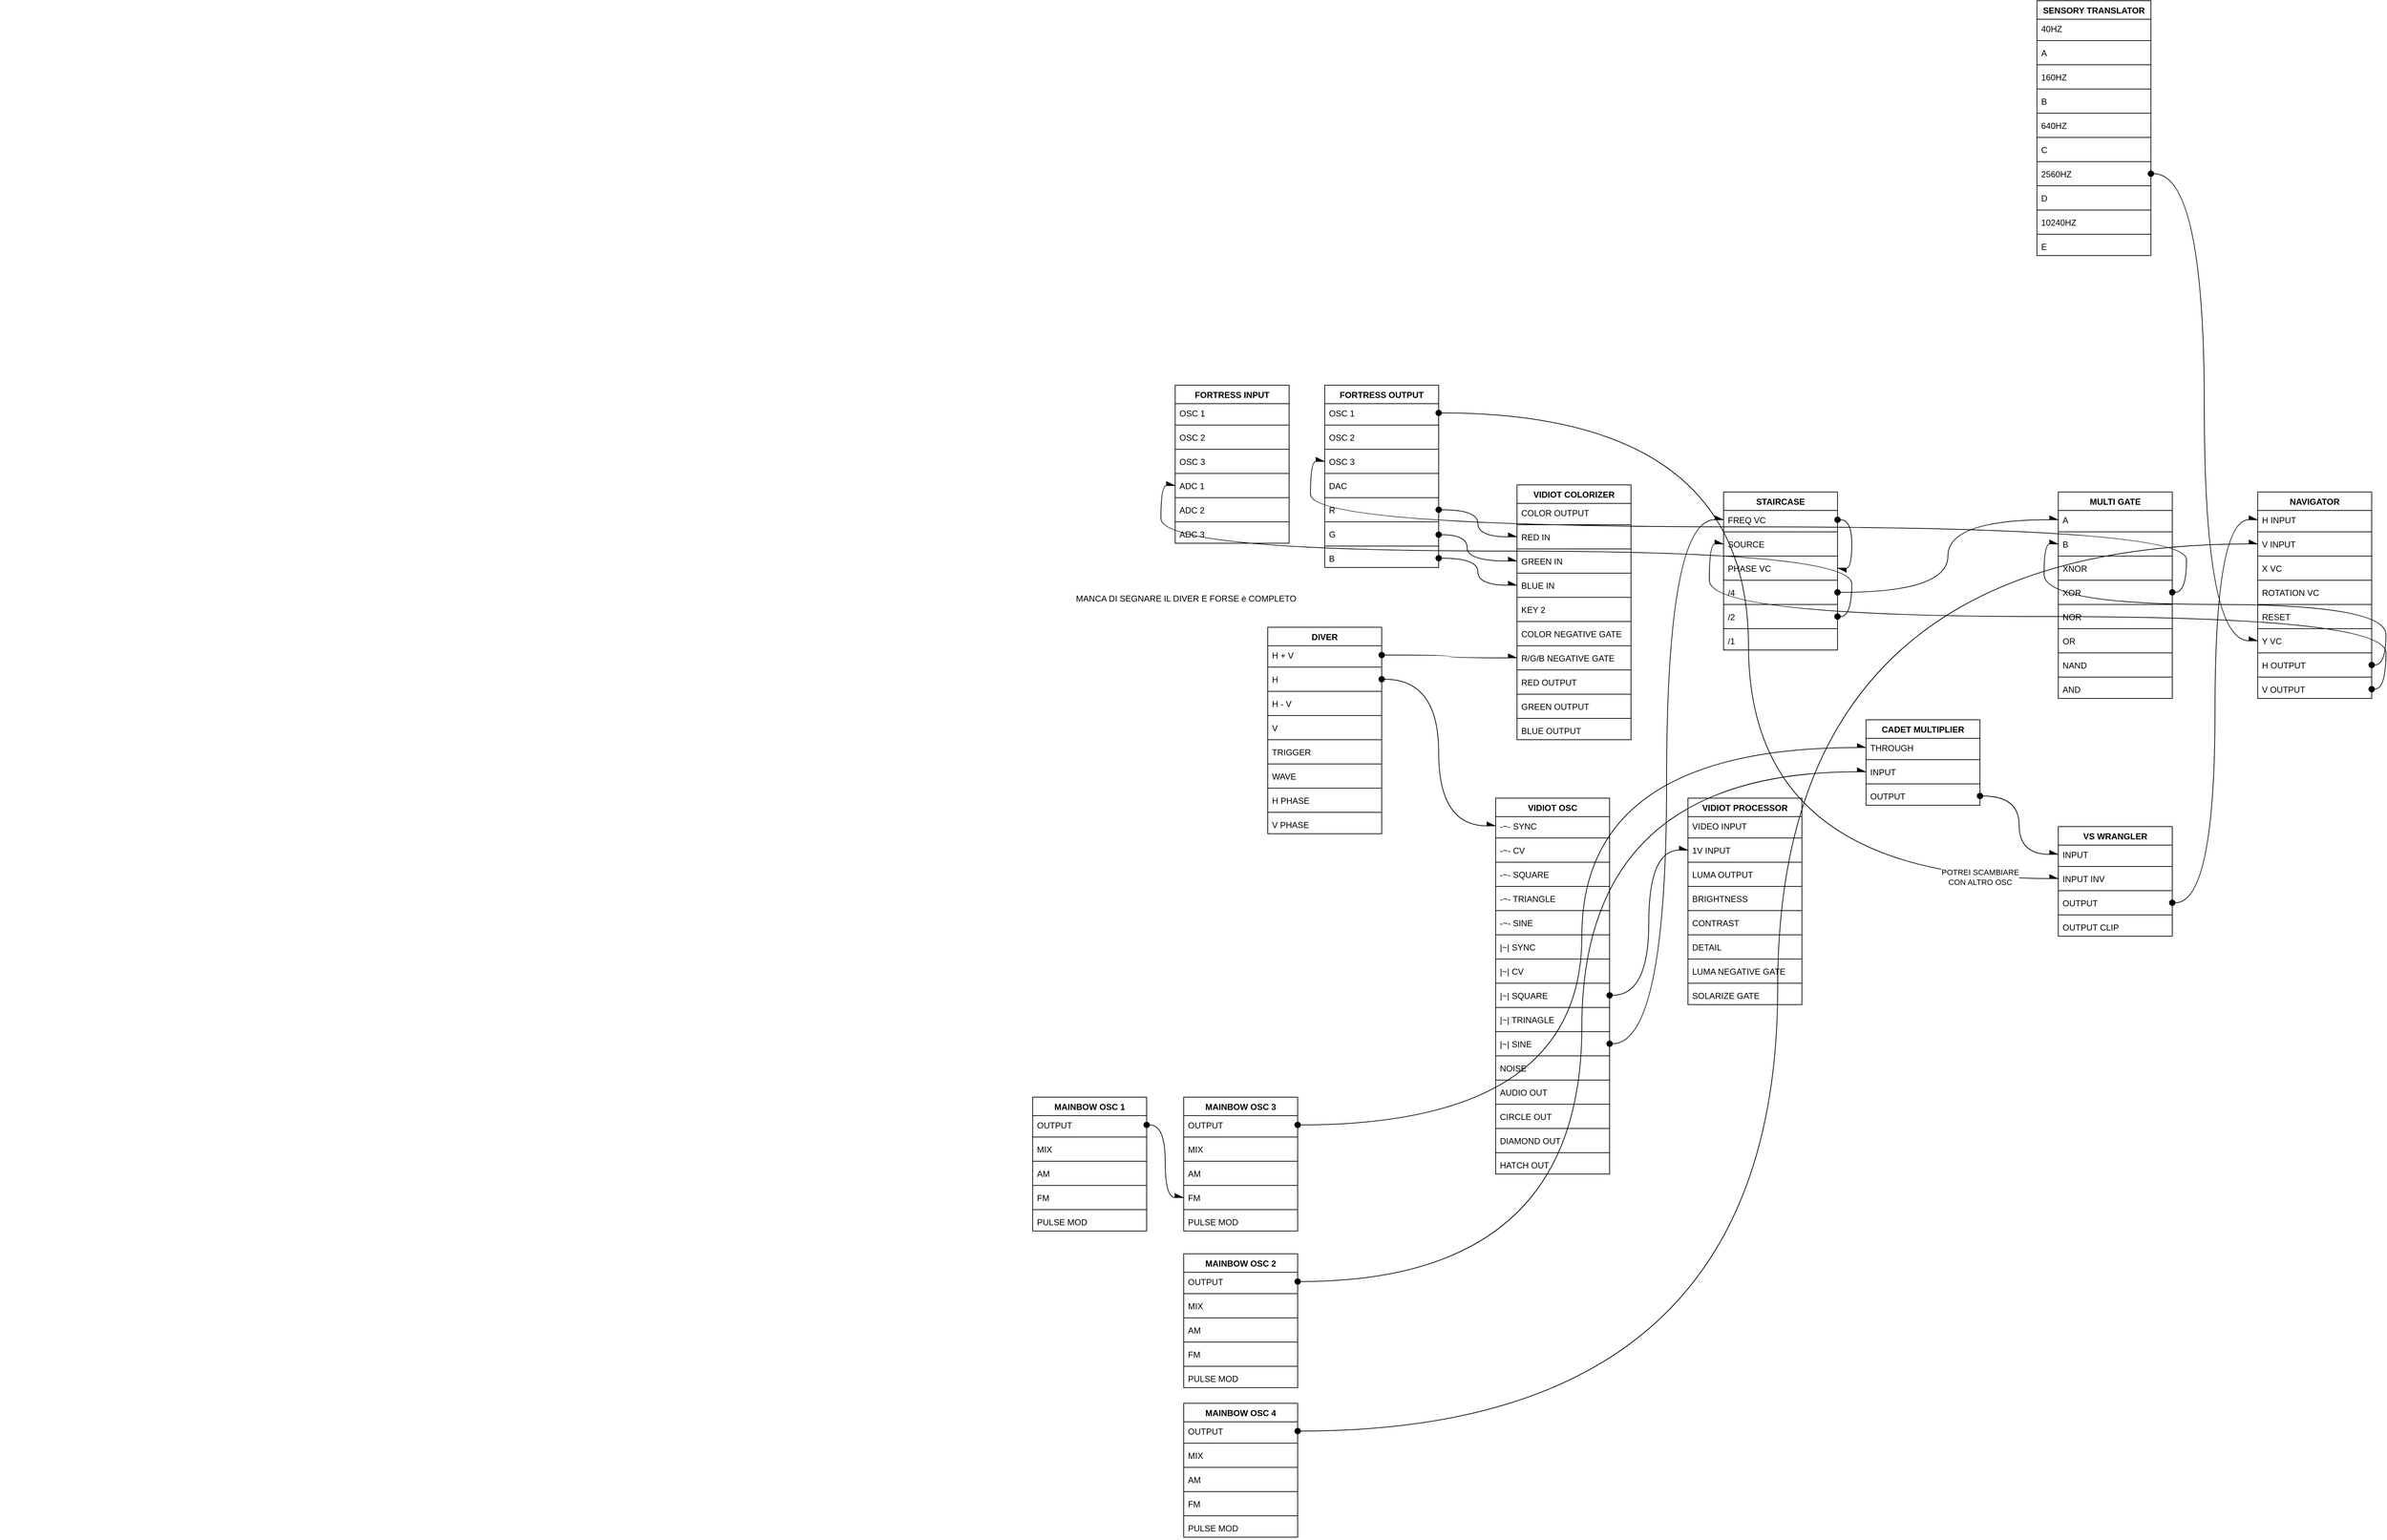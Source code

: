 <mxfile version="15.0.6" type="github">
  <diagram id="kLzFBjCLZeplMBqdrqTv" name="Page-1">
    <mxGraphModel dx="1549" dy="2024" grid="1" gridSize="10" guides="1" tooltips="1" connect="1" arrows="1" fold="1" page="1" pageScale="1" pageWidth="827" pageHeight="1169" math="0" shadow="0">
      <root>
        <mxCell id="0" />
        <mxCell id="1" parent="0" />
        <mxCell id="c-A8bY1lbf3AGrxXYIgp-2" value="VIDIOT OSC" style="swimlane;fontStyle=1;align=center;verticalAlign=top;childLayout=stackLayout;horizontal=1;startSize=26;horizontalStack=0;resizeParent=1;resizeParentMax=0;resizeLast=0;collapsible=1;marginBottom=0;" vertex="1" parent="1">
          <mxGeometry x="1340" y="610" width="160" height="528" as="geometry" />
        </mxCell>
        <mxCell id="c-A8bY1lbf3AGrxXYIgp-23" value="-~- SYNC" style="text;strokeColor=none;fillColor=none;align=left;verticalAlign=top;spacingLeft=4;spacingRight=4;overflow=hidden;rotatable=0;points=[[0,0.5],[1,0.5]];portConstraint=eastwest;" vertex="1" parent="c-A8bY1lbf3AGrxXYIgp-2">
          <mxGeometry y="26" width="160" height="26" as="geometry" />
        </mxCell>
        <mxCell id="c-A8bY1lbf3AGrxXYIgp-24" value="" style="line;strokeWidth=1;fillColor=none;align=left;verticalAlign=middle;spacingTop=-1;spacingLeft=3;spacingRight=3;rotatable=0;labelPosition=right;points=[];portConstraint=eastwest;" vertex="1" parent="c-A8bY1lbf3AGrxXYIgp-2">
          <mxGeometry y="52" width="160" height="8" as="geometry" />
        </mxCell>
        <mxCell id="c-A8bY1lbf3AGrxXYIgp-25" value="-~- CV" style="text;strokeColor=none;fillColor=none;align=left;verticalAlign=top;spacingLeft=4;spacingRight=4;overflow=hidden;rotatable=0;points=[[0,0.5],[1,0.5]];portConstraint=eastwest;" vertex="1" parent="c-A8bY1lbf3AGrxXYIgp-2">
          <mxGeometry y="60" width="160" height="26" as="geometry" />
        </mxCell>
        <mxCell id="c-A8bY1lbf3AGrxXYIgp-26" value="" style="line;strokeWidth=1;fillColor=none;align=left;verticalAlign=middle;spacingTop=-1;spacingLeft=3;spacingRight=3;rotatable=0;labelPosition=right;points=[];portConstraint=eastwest;" vertex="1" parent="c-A8bY1lbf3AGrxXYIgp-2">
          <mxGeometry y="86" width="160" height="8" as="geometry" />
        </mxCell>
        <mxCell id="c-A8bY1lbf3AGrxXYIgp-27" value="-~- SQUARE" style="text;strokeColor=none;fillColor=none;align=left;verticalAlign=top;spacingLeft=4;spacingRight=4;overflow=hidden;rotatable=0;points=[[0,0.5],[1,0.5]];portConstraint=eastwest;" vertex="1" parent="c-A8bY1lbf3AGrxXYIgp-2">
          <mxGeometry y="94" width="160" height="26" as="geometry" />
        </mxCell>
        <mxCell id="c-A8bY1lbf3AGrxXYIgp-28" value="" style="line;strokeWidth=1;fillColor=none;align=left;verticalAlign=middle;spacingTop=-1;spacingLeft=3;spacingRight=3;rotatable=0;labelPosition=right;points=[];portConstraint=eastwest;" vertex="1" parent="c-A8bY1lbf3AGrxXYIgp-2">
          <mxGeometry y="120" width="160" height="8" as="geometry" />
        </mxCell>
        <mxCell id="c-A8bY1lbf3AGrxXYIgp-29" value="-~- TRIANGLE" style="text;strokeColor=none;fillColor=none;align=left;verticalAlign=top;spacingLeft=4;spacingRight=4;overflow=hidden;rotatable=0;points=[[0,0.5],[1,0.5]];portConstraint=eastwest;" vertex="1" parent="c-A8bY1lbf3AGrxXYIgp-2">
          <mxGeometry y="128" width="160" height="26" as="geometry" />
        </mxCell>
        <mxCell id="c-A8bY1lbf3AGrxXYIgp-30" value="" style="line;strokeWidth=1;fillColor=none;align=left;verticalAlign=middle;spacingTop=-1;spacingLeft=3;spacingRight=3;rotatable=0;labelPosition=right;points=[];portConstraint=eastwest;" vertex="1" parent="c-A8bY1lbf3AGrxXYIgp-2">
          <mxGeometry y="154" width="160" height="8" as="geometry" />
        </mxCell>
        <mxCell id="c-A8bY1lbf3AGrxXYIgp-31" value="-~- SINE" style="text;strokeColor=none;fillColor=none;align=left;verticalAlign=top;spacingLeft=4;spacingRight=4;overflow=hidden;rotatable=0;points=[[0,0.5],[1,0.5]];portConstraint=eastwest;" vertex="1" parent="c-A8bY1lbf3AGrxXYIgp-2">
          <mxGeometry y="162" width="160" height="26" as="geometry" />
        </mxCell>
        <mxCell id="c-A8bY1lbf3AGrxXYIgp-32" value="" style="line;strokeWidth=1;fillColor=none;align=left;verticalAlign=middle;spacingTop=-1;spacingLeft=3;spacingRight=3;rotatable=0;labelPosition=right;points=[];portConstraint=eastwest;" vertex="1" parent="c-A8bY1lbf3AGrxXYIgp-2">
          <mxGeometry y="188" width="160" height="8" as="geometry" />
        </mxCell>
        <mxCell id="c-A8bY1lbf3AGrxXYIgp-33" value="|~| SYNC" style="text;strokeColor=none;fillColor=none;align=left;verticalAlign=top;spacingLeft=4;spacingRight=4;overflow=hidden;rotatable=0;points=[[0,0.5],[1,0.5]];portConstraint=eastwest;" vertex="1" parent="c-A8bY1lbf3AGrxXYIgp-2">
          <mxGeometry y="196" width="160" height="26" as="geometry" />
        </mxCell>
        <mxCell id="c-A8bY1lbf3AGrxXYIgp-38" value="" style="line;strokeWidth=1;fillColor=none;align=left;verticalAlign=middle;spacingTop=-1;spacingLeft=3;spacingRight=3;rotatable=0;labelPosition=right;points=[];portConstraint=eastwest;" vertex="1" parent="c-A8bY1lbf3AGrxXYIgp-2">
          <mxGeometry y="222" width="160" height="8" as="geometry" />
        </mxCell>
        <mxCell id="c-A8bY1lbf3AGrxXYIgp-39" value="|~| CV" style="text;strokeColor=none;fillColor=none;align=left;verticalAlign=top;spacingLeft=4;spacingRight=4;overflow=hidden;rotatable=0;points=[[0,0.5],[1,0.5]];portConstraint=eastwest;" vertex="1" parent="c-A8bY1lbf3AGrxXYIgp-2">
          <mxGeometry y="230" width="160" height="26" as="geometry" />
        </mxCell>
        <mxCell id="c-A8bY1lbf3AGrxXYIgp-40" value="" style="line;strokeWidth=1;fillColor=none;align=left;verticalAlign=middle;spacingTop=-1;spacingLeft=3;spacingRight=3;rotatable=0;labelPosition=right;points=[];portConstraint=eastwest;" vertex="1" parent="c-A8bY1lbf3AGrxXYIgp-2">
          <mxGeometry y="256" width="160" height="8" as="geometry" />
        </mxCell>
        <mxCell id="c-A8bY1lbf3AGrxXYIgp-41" value="|~| SQUARE" style="text;strokeColor=none;fillColor=none;align=left;verticalAlign=top;spacingLeft=4;spacingRight=4;overflow=hidden;rotatable=0;points=[[0,0.5],[1,0.5]];portConstraint=eastwest;" vertex="1" parent="c-A8bY1lbf3AGrxXYIgp-2">
          <mxGeometry y="264" width="160" height="26" as="geometry" />
        </mxCell>
        <mxCell id="c-A8bY1lbf3AGrxXYIgp-42" value="" style="line;strokeWidth=1;fillColor=none;align=left;verticalAlign=middle;spacingTop=-1;spacingLeft=3;spacingRight=3;rotatable=0;labelPosition=right;points=[];portConstraint=eastwest;" vertex="1" parent="c-A8bY1lbf3AGrxXYIgp-2">
          <mxGeometry y="290" width="160" height="8" as="geometry" />
        </mxCell>
        <mxCell id="c-A8bY1lbf3AGrxXYIgp-43" value="|~| TRINAGLE" style="text;strokeColor=none;fillColor=none;align=left;verticalAlign=top;spacingLeft=4;spacingRight=4;overflow=hidden;rotatable=0;points=[[0,0.5],[1,0.5]];portConstraint=eastwest;" vertex="1" parent="c-A8bY1lbf3AGrxXYIgp-2">
          <mxGeometry y="298" width="160" height="26" as="geometry" />
        </mxCell>
        <mxCell id="c-A8bY1lbf3AGrxXYIgp-44" value="" style="line;strokeWidth=1;fillColor=none;align=left;verticalAlign=middle;spacingTop=-1;spacingLeft=3;spacingRight=3;rotatable=0;labelPosition=right;points=[];portConstraint=eastwest;" vertex="1" parent="c-A8bY1lbf3AGrxXYIgp-2">
          <mxGeometry y="324" width="160" height="8" as="geometry" />
        </mxCell>
        <mxCell id="c-A8bY1lbf3AGrxXYIgp-45" value="|~| SINE" style="text;strokeColor=none;fillColor=none;align=left;verticalAlign=top;spacingLeft=4;spacingRight=4;overflow=hidden;rotatable=0;points=[[0,0.5],[1,0.5]];portConstraint=eastwest;" vertex="1" parent="c-A8bY1lbf3AGrxXYIgp-2">
          <mxGeometry y="332" width="160" height="26" as="geometry" />
        </mxCell>
        <mxCell id="c-A8bY1lbf3AGrxXYIgp-46" value="" style="line;strokeWidth=1;fillColor=none;align=left;verticalAlign=middle;spacingTop=-1;spacingLeft=3;spacingRight=3;rotatable=0;labelPosition=right;points=[];portConstraint=eastwest;" vertex="1" parent="c-A8bY1lbf3AGrxXYIgp-2">
          <mxGeometry y="358" width="160" height="8" as="geometry" />
        </mxCell>
        <mxCell id="c-A8bY1lbf3AGrxXYIgp-47" value="NOISE" style="text;strokeColor=none;fillColor=none;align=left;verticalAlign=top;spacingLeft=4;spacingRight=4;overflow=hidden;rotatable=0;points=[[0,0.5],[1,0.5]];portConstraint=eastwest;" vertex="1" parent="c-A8bY1lbf3AGrxXYIgp-2">
          <mxGeometry y="366" width="160" height="26" as="geometry" />
        </mxCell>
        <mxCell id="c-A8bY1lbf3AGrxXYIgp-48" value="" style="line;strokeWidth=1;fillColor=none;align=left;verticalAlign=middle;spacingTop=-1;spacingLeft=3;spacingRight=3;rotatable=0;labelPosition=right;points=[];portConstraint=eastwest;" vertex="1" parent="c-A8bY1lbf3AGrxXYIgp-2">
          <mxGeometry y="392" width="160" height="8" as="geometry" />
        </mxCell>
        <mxCell id="c-A8bY1lbf3AGrxXYIgp-49" value="AUDIO OUT" style="text;strokeColor=none;fillColor=none;align=left;verticalAlign=top;spacingLeft=4;spacingRight=4;overflow=hidden;rotatable=0;points=[[0,0.5],[1,0.5]];portConstraint=eastwest;" vertex="1" parent="c-A8bY1lbf3AGrxXYIgp-2">
          <mxGeometry y="400" width="160" height="26" as="geometry" />
        </mxCell>
        <mxCell id="c-A8bY1lbf3AGrxXYIgp-50" value="" style="line;strokeWidth=1;fillColor=none;align=left;verticalAlign=middle;spacingTop=-1;spacingLeft=3;spacingRight=3;rotatable=0;labelPosition=right;points=[];portConstraint=eastwest;" vertex="1" parent="c-A8bY1lbf3AGrxXYIgp-2">
          <mxGeometry y="426" width="160" height="8" as="geometry" />
        </mxCell>
        <mxCell id="c-A8bY1lbf3AGrxXYIgp-51" value="CIRCLE OUT" style="text;strokeColor=none;fillColor=none;align=left;verticalAlign=top;spacingLeft=4;spacingRight=4;overflow=hidden;rotatable=0;points=[[0,0.5],[1,0.5]];portConstraint=eastwest;" vertex="1" parent="c-A8bY1lbf3AGrxXYIgp-2">
          <mxGeometry y="434" width="160" height="26" as="geometry" />
        </mxCell>
        <mxCell id="c-A8bY1lbf3AGrxXYIgp-52" value="" style="line;strokeWidth=1;fillColor=none;align=left;verticalAlign=middle;spacingTop=-1;spacingLeft=3;spacingRight=3;rotatable=0;labelPosition=right;points=[];portConstraint=eastwest;" vertex="1" parent="c-A8bY1lbf3AGrxXYIgp-2">
          <mxGeometry y="460" width="160" height="8" as="geometry" />
        </mxCell>
        <mxCell id="c-A8bY1lbf3AGrxXYIgp-53" value="DIAMOND OUT" style="text;strokeColor=none;fillColor=none;align=left;verticalAlign=top;spacingLeft=4;spacingRight=4;overflow=hidden;rotatable=0;points=[[0,0.5],[1,0.5]];portConstraint=eastwest;" vertex="1" parent="c-A8bY1lbf3AGrxXYIgp-2">
          <mxGeometry y="468" width="160" height="26" as="geometry" />
        </mxCell>
        <mxCell id="c-A8bY1lbf3AGrxXYIgp-54" value="" style="line;strokeWidth=1;fillColor=none;align=left;verticalAlign=middle;spacingTop=-1;spacingLeft=3;spacingRight=3;rotatable=0;labelPosition=right;points=[];portConstraint=eastwest;" vertex="1" parent="c-A8bY1lbf3AGrxXYIgp-2">
          <mxGeometry y="494" width="160" height="8" as="geometry" />
        </mxCell>
        <mxCell id="c-A8bY1lbf3AGrxXYIgp-55" value="HATCH OUT" style="text;strokeColor=none;fillColor=none;align=left;verticalAlign=top;spacingLeft=4;spacingRight=4;overflow=hidden;rotatable=0;points=[[0,0.5],[1,0.5]];portConstraint=eastwest;" vertex="1" parent="c-A8bY1lbf3AGrxXYIgp-2">
          <mxGeometry y="502" width="160" height="26" as="geometry" />
        </mxCell>
        <mxCell id="c-A8bY1lbf3AGrxXYIgp-58" value="VIDIOT COLORIZER" style="swimlane;fontStyle=1;align=center;verticalAlign=top;childLayout=stackLayout;horizontal=1;startSize=26;horizontalStack=0;resizeParent=1;resizeParentMax=0;resizeLast=0;collapsible=1;marginBottom=0;" vertex="1" parent="1">
          <mxGeometry x="1370" y="170" width="160" height="358" as="geometry" />
        </mxCell>
        <mxCell id="c-A8bY1lbf3AGrxXYIgp-59" value="COLOR OUTPUT" style="text;strokeColor=none;fillColor=none;align=left;verticalAlign=top;spacingLeft=4;spacingRight=4;overflow=hidden;rotatable=0;points=[[0,0.5],[1,0.5]];portConstraint=eastwest;" vertex="1" parent="c-A8bY1lbf3AGrxXYIgp-58">
          <mxGeometry y="26" width="160" height="26" as="geometry" />
        </mxCell>
        <mxCell id="c-A8bY1lbf3AGrxXYIgp-62" value="" style="line;strokeWidth=1;fillColor=none;align=left;verticalAlign=middle;spacingTop=-1;spacingLeft=3;spacingRight=3;rotatable=0;labelPosition=right;points=[];portConstraint=eastwest;" vertex="1" parent="c-A8bY1lbf3AGrxXYIgp-58">
          <mxGeometry y="52" width="160" height="8" as="geometry" />
        </mxCell>
        <mxCell id="c-A8bY1lbf3AGrxXYIgp-63" value="RED IN" style="text;strokeColor=none;fillColor=none;align=left;verticalAlign=top;spacingLeft=4;spacingRight=4;overflow=hidden;rotatable=0;points=[[0,0.5],[1,0.5]];portConstraint=eastwest;" vertex="1" parent="c-A8bY1lbf3AGrxXYIgp-58">
          <mxGeometry y="60" width="160" height="26" as="geometry" />
        </mxCell>
        <mxCell id="c-A8bY1lbf3AGrxXYIgp-64" value="" style="line;strokeWidth=1;fillColor=none;align=left;verticalAlign=middle;spacingTop=-1;spacingLeft=3;spacingRight=3;rotatable=0;labelPosition=right;points=[];portConstraint=eastwest;" vertex="1" parent="c-A8bY1lbf3AGrxXYIgp-58">
          <mxGeometry y="86" width="160" height="8" as="geometry" />
        </mxCell>
        <mxCell id="c-A8bY1lbf3AGrxXYIgp-65" value="GREEN IN" style="text;strokeColor=none;fillColor=none;align=left;verticalAlign=top;spacingLeft=4;spacingRight=4;overflow=hidden;rotatable=0;points=[[0,0.5],[1,0.5]];portConstraint=eastwest;" vertex="1" parent="c-A8bY1lbf3AGrxXYIgp-58">
          <mxGeometry y="94" width="160" height="26" as="geometry" />
        </mxCell>
        <mxCell id="c-A8bY1lbf3AGrxXYIgp-66" value="" style="line;strokeWidth=1;fillColor=none;align=left;verticalAlign=middle;spacingTop=-1;spacingLeft=3;spacingRight=3;rotatable=0;labelPosition=right;points=[];portConstraint=eastwest;" vertex="1" parent="c-A8bY1lbf3AGrxXYIgp-58">
          <mxGeometry y="120" width="160" height="8" as="geometry" />
        </mxCell>
        <mxCell id="c-A8bY1lbf3AGrxXYIgp-67" value="BLUE IN" style="text;strokeColor=none;fillColor=none;align=left;verticalAlign=top;spacingLeft=4;spacingRight=4;overflow=hidden;rotatable=0;points=[[0,0.5],[1,0.5]];portConstraint=eastwest;" vertex="1" parent="c-A8bY1lbf3AGrxXYIgp-58">
          <mxGeometry y="128" width="160" height="26" as="geometry" />
        </mxCell>
        <mxCell id="c-A8bY1lbf3AGrxXYIgp-68" value="" style="line;strokeWidth=1;fillColor=none;align=left;verticalAlign=middle;spacingTop=-1;spacingLeft=3;spacingRight=3;rotatable=0;labelPosition=right;points=[];portConstraint=eastwest;" vertex="1" parent="c-A8bY1lbf3AGrxXYIgp-58">
          <mxGeometry y="154" width="160" height="8" as="geometry" />
        </mxCell>
        <mxCell id="c-A8bY1lbf3AGrxXYIgp-69" value="KEY 2" style="text;strokeColor=none;fillColor=none;align=left;verticalAlign=top;spacingLeft=4;spacingRight=4;overflow=hidden;rotatable=0;points=[[0,0.5],[1,0.5]];portConstraint=eastwest;" vertex="1" parent="c-A8bY1lbf3AGrxXYIgp-58">
          <mxGeometry y="162" width="160" height="26" as="geometry" />
        </mxCell>
        <mxCell id="c-A8bY1lbf3AGrxXYIgp-70" value="" style="line;strokeWidth=1;fillColor=none;align=left;verticalAlign=middle;spacingTop=-1;spacingLeft=3;spacingRight=3;rotatable=0;labelPosition=right;points=[];portConstraint=eastwest;" vertex="1" parent="c-A8bY1lbf3AGrxXYIgp-58">
          <mxGeometry y="188" width="160" height="8" as="geometry" />
        </mxCell>
        <mxCell id="c-A8bY1lbf3AGrxXYIgp-71" value="COLOR NEGATIVE GATE" style="text;strokeColor=none;fillColor=none;align=left;verticalAlign=top;spacingLeft=4;spacingRight=4;overflow=hidden;rotatable=0;points=[[0,0.5],[1,0.5]];portConstraint=eastwest;" vertex="1" parent="c-A8bY1lbf3AGrxXYIgp-58">
          <mxGeometry y="196" width="160" height="26" as="geometry" />
        </mxCell>
        <mxCell id="c-A8bY1lbf3AGrxXYIgp-72" value="" style="line;strokeWidth=1;fillColor=none;align=left;verticalAlign=middle;spacingTop=-1;spacingLeft=3;spacingRight=3;rotatable=0;labelPosition=right;points=[];portConstraint=eastwest;" vertex="1" parent="c-A8bY1lbf3AGrxXYIgp-58">
          <mxGeometry y="222" width="160" height="8" as="geometry" />
        </mxCell>
        <mxCell id="c-A8bY1lbf3AGrxXYIgp-73" value="R/G/B NEGATIVE GATE" style="text;strokeColor=none;fillColor=none;align=left;verticalAlign=top;spacingLeft=4;spacingRight=4;overflow=hidden;rotatable=0;points=[[0,0.5],[1,0.5]];portConstraint=eastwest;" vertex="1" parent="c-A8bY1lbf3AGrxXYIgp-58">
          <mxGeometry y="230" width="160" height="26" as="geometry" />
        </mxCell>
        <mxCell id="c-A8bY1lbf3AGrxXYIgp-125" value="" style="line;strokeWidth=1;fillColor=none;align=left;verticalAlign=middle;spacingTop=-1;spacingLeft=3;spacingRight=3;rotatable=0;labelPosition=right;points=[];portConstraint=eastwest;" vertex="1" parent="c-A8bY1lbf3AGrxXYIgp-58">
          <mxGeometry y="256" width="160" height="8" as="geometry" />
        </mxCell>
        <mxCell id="c-A8bY1lbf3AGrxXYIgp-126" value="RED OUTPUT" style="text;strokeColor=none;fillColor=none;align=left;verticalAlign=top;spacingLeft=4;spacingRight=4;overflow=hidden;rotatable=0;points=[[0,0.5],[1,0.5]];portConstraint=eastwest;" vertex="1" parent="c-A8bY1lbf3AGrxXYIgp-58">
          <mxGeometry y="264" width="160" height="26" as="geometry" />
        </mxCell>
        <mxCell id="c-A8bY1lbf3AGrxXYIgp-127" value="" style="line;strokeWidth=1;fillColor=none;align=left;verticalAlign=middle;spacingTop=-1;spacingLeft=3;spacingRight=3;rotatable=0;labelPosition=right;points=[];portConstraint=eastwest;" vertex="1" parent="c-A8bY1lbf3AGrxXYIgp-58">
          <mxGeometry y="290" width="160" height="8" as="geometry" />
        </mxCell>
        <mxCell id="c-A8bY1lbf3AGrxXYIgp-128" value="GREEN OUTPUT" style="text;strokeColor=none;fillColor=none;align=left;verticalAlign=top;spacingLeft=4;spacingRight=4;overflow=hidden;rotatable=0;points=[[0,0.5],[1,0.5]];portConstraint=eastwest;" vertex="1" parent="c-A8bY1lbf3AGrxXYIgp-58">
          <mxGeometry y="298" width="160" height="26" as="geometry" />
        </mxCell>
        <mxCell id="c-A8bY1lbf3AGrxXYIgp-129" value="" style="line;strokeWidth=1;fillColor=none;align=left;verticalAlign=middle;spacingTop=-1;spacingLeft=3;spacingRight=3;rotatable=0;labelPosition=right;points=[];portConstraint=eastwest;" vertex="1" parent="c-A8bY1lbf3AGrxXYIgp-58">
          <mxGeometry y="324" width="160" height="8" as="geometry" />
        </mxCell>
        <mxCell id="c-A8bY1lbf3AGrxXYIgp-130" value="BLUE OUTPUT" style="text;strokeColor=none;fillColor=none;align=left;verticalAlign=top;spacingLeft=4;spacingRight=4;overflow=hidden;rotatable=0;points=[[0,0.5],[1,0.5]];portConstraint=eastwest;" vertex="1" parent="c-A8bY1lbf3AGrxXYIgp-58">
          <mxGeometry y="332" width="160" height="26" as="geometry" />
        </mxCell>
        <mxCell id="c-A8bY1lbf3AGrxXYIgp-106" value="VIDIOT PROCESSOR" style="swimlane;fontStyle=1;align=center;verticalAlign=top;childLayout=stackLayout;horizontal=1;startSize=26;horizontalStack=0;resizeParent=1;resizeParentMax=0;resizeLast=0;collapsible=1;marginBottom=0;" vertex="1" parent="1">
          <mxGeometry x="1610" y="610" width="160" height="290" as="geometry" />
        </mxCell>
        <mxCell id="c-A8bY1lbf3AGrxXYIgp-122" value="VIDEO INPUT" style="text;strokeColor=none;fillColor=none;align=left;verticalAlign=top;spacingLeft=4;spacingRight=4;overflow=hidden;rotatable=0;points=[[0,0.5],[1,0.5]];portConstraint=eastwest;" vertex="1" parent="c-A8bY1lbf3AGrxXYIgp-106">
          <mxGeometry y="26" width="160" height="26" as="geometry" />
        </mxCell>
        <mxCell id="c-A8bY1lbf3AGrxXYIgp-123" value="" style="line;strokeWidth=1;fillColor=none;align=left;verticalAlign=middle;spacingTop=-1;spacingLeft=3;spacingRight=3;rotatable=0;labelPosition=right;points=[];portConstraint=eastwest;" vertex="1" parent="c-A8bY1lbf3AGrxXYIgp-106">
          <mxGeometry y="52" width="160" height="8" as="geometry" />
        </mxCell>
        <mxCell id="c-A8bY1lbf3AGrxXYIgp-164" value="1V INPUT" style="text;strokeColor=none;fillColor=none;align=left;verticalAlign=top;spacingLeft=4;spacingRight=4;overflow=hidden;rotatable=0;points=[[0,0.5],[1,0.5]];portConstraint=eastwest;" vertex="1" parent="c-A8bY1lbf3AGrxXYIgp-106">
          <mxGeometry y="60" width="160" height="26" as="geometry" />
        </mxCell>
        <mxCell id="c-A8bY1lbf3AGrxXYIgp-165" value="" style="line;strokeWidth=1;fillColor=none;align=left;verticalAlign=middle;spacingTop=-1;spacingLeft=3;spacingRight=3;rotatable=0;labelPosition=right;points=[];portConstraint=eastwest;" vertex="1" parent="c-A8bY1lbf3AGrxXYIgp-106">
          <mxGeometry y="86" width="160" height="8" as="geometry" />
        </mxCell>
        <mxCell id="c-A8bY1lbf3AGrxXYIgp-107" value="LUMA OUTPUT" style="text;strokeColor=none;fillColor=none;align=left;verticalAlign=top;spacingLeft=4;spacingRight=4;overflow=hidden;rotatable=0;points=[[0,0.5],[1,0.5]];portConstraint=eastwest;" vertex="1" parent="c-A8bY1lbf3AGrxXYIgp-106">
          <mxGeometry y="94" width="160" height="26" as="geometry" />
        </mxCell>
        <mxCell id="c-A8bY1lbf3AGrxXYIgp-108" value="" style="line;strokeWidth=1;fillColor=none;align=left;verticalAlign=middle;spacingTop=-1;spacingLeft=3;spacingRight=3;rotatable=0;labelPosition=right;points=[];portConstraint=eastwest;" vertex="1" parent="c-A8bY1lbf3AGrxXYIgp-106">
          <mxGeometry y="120" width="160" height="8" as="geometry" />
        </mxCell>
        <mxCell id="c-A8bY1lbf3AGrxXYIgp-109" value="BRIGHTNESS" style="text;strokeColor=none;fillColor=none;align=left;verticalAlign=top;spacingLeft=4;spacingRight=4;overflow=hidden;rotatable=0;points=[[0,0.5],[1,0.5]];portConstraint=eastwest;" vertex="1" parent="c-A8bY1lbf3AGrxXYIgp-106">
          <mxGeometry y="128" width="160" height="26" as="geometry" />
        </mxCell>
        <mxCell id="c-A8bY1lbf3AGrxXYIgp-110" value="" style="line;strokeWidth=1;fillColor=none;align=left;verticalAlign=middle;spacingTop=-1;spacingLeft=3;spacingRight=3;rotatable=0;labelPosition=right;points=[];portConstraint=eastwest;" vertex="1" parent="c-A8bY1lbf3AGrxXYIgp-106">
          <mxGeometry y="154" width="160" height="8" as="geometry" />
        </mxCell>
        <mxCell id="c-A8bY1lbf3AGrxXYIgp-111" value="CONTRAST" style="text;strokeColor=none;fillColor=none;align=left;verticalAlign=top;spacingLeft=4;spacingRight=4;overflow=hidden;rotatable=0;points=[[0,0.5],[1,0.5]];portConstraint=eastwest;" vertex="1" parent="c-A8bY1lbf3AGrxXYIgp-106">
          <mxGeometry y="162" width="160" height="26" as="geometry" />
        </mxCell>
        <mxCell id="c-A8bY1lbf3AGrxXYIgp-112" value="" style="line;strokeWidth=1;fillColor=none;align=left;verticalAlign=middle;spacingTop=-1;spacingLeft=3;spacingRight=3;rotatable=0;labelPosition=right;points=[];portConstraint=eastwest;" vertex="1" parent="c-A8bY1lbf3AGrxXYIgp-106">
          <mxGeometry y="188" width="160" height="8" as="geometry" />
        </mxCell>
        <mxCell id="c-A8bY1lbf3AGrxXYIgp-113" value="DETAIL" style="text;strokeColor=none;fillColor=none;align=left;verticalAlign=top;spacingLeft=4;spacingRight=4;overflow=hidden;rotatable=0;points=[[0,0.5],[1,0.5]];portConstraint=eastwest;" vertex="1" parent="c-A8bY1lbf3AGrxXYIgp-106">
          <mxGeometry y="196" width="160" height="26" as="geometry" />
        </mxCell>
        <mxCell id="c-A8bY1lbf3AGrxXYIgp-114" value="" style="line;strokeWidth=1;fillColor=none;align=left;verticalAlign=middle;spacingTop=-1;spacingLeft=3;spacingRight=3;rotatable=0;labelPosition=right;points=[];portConstraint=eastwest;" vertex="1" parent="c-A8bY1lbf3AGrxXYIgp-106">
          <mxGeometry y="222" width="160" height="8" as="geometry" />
        </mxCell>
        <mxCell id="c-A8bY1lbf3AGrxXYIgp-115" value="LUMA NEGATIVE GATE" style="text;strokeColor=none;fillColor=none;align=left;verticalAlign=top;spacingLeft=4;spacingRight=4;overflow=hidden;rotatable=0;points=[[0,0.5],[1,0.5]];portConstraint=eastwest;" vertex="1" parent="c-A8bY1lbf3AGrxXYIgp-106">
          <mxGeometry y="230" width="160" height="26" as="geometry" />
        </mxCell>
        <mxCell id="c-A8bY1lbf3AGrxXYIgp-116" value="" style="line;strokeWidth=1;fillColor=none;align=left;verticalAlign=middle;spacingTop=-1;spacingLeft=3;spacingRight=3;rotatable=0;labelPosition=right;points=[];portConstraint=eastwest;" vertex="1" parent="c-A8bY1lbf3AGrxXYIgp-106">
          <mxGeometry y="256" width="160" height="8" as="geometry" />
        </mxCell>
        <mxCell id="c-A8bY1lbf3AGrxXYIgp-117" value="SOLARIZE GATE" style="text;strokeColor=none;fillColor=none;align=left;verticalAlign=top;spacingLeft=4;spacingRight=4;overflow=hidden;rotatable=0;points=[[0,0.5],[1,0.5]];portConstraint=eastwest;" vertex="1" parent="c-A8bY1lbf3AGrxXYIgp-106">
          <mxGeometry y="264" width="160" height="26" as="geometry" />
        </mxCell>
        <mxCell id="c-A8bY1lbf3AGrxXYIgp-131" value="FORTRESS INPUT" style="swimlane;fontStyle=1;align=center;verticalAlign=top;childLayout=stackLayout;horizontal=1;startSize=26;horizontalStack=0;resizeParent=1;resizeParentMax=0;resizeLast=0;collapsible=1;marginBottom=0;" vertex="1" parent="1">
          <mxGeometry x="890" y="30" width="160" height="222" as="geometry" />
        </mxCell>
        <mxCell id="c-A8bY1lbf3AGrxXYIgp-132" value="OSC 1" style="text;strokeColor=none;fillColor=none;align=left;verticalAlign=top;spacingLeft=4;spacingRight=4;overflow=hidden;rotatable=0;points=[[0,0.5],[1,0.5]];portConstraint=eastwest;" vertex="1" parent="c-A8bY1lbf3AGrxXYIgp-131">
          <mxGeometry y="26" width="160" height="26" as="geometry" />
        </mxCell>
        <mxCell id="c-A8bY1lbf3AGrxXYIgp-133" value="" style="line;strokeWidth=1;fillColor=none;align=left;verticalAlign=middle;spacingTop=-1;spacingLeft=3;spacingRight=3;rotatable=0;labelPosition=right;points=[];portConstraint=eastwest;" vertex="1" parent="c-A8bY1lbf3AGrxXYIgp-131">
          <mxGeometry y="52" width="160" height="8" as="geometry" />
        </mxCell>
        <mxCell id="c-A8bY1lbf3AGrxXYIgp-134" value="OSC 2" style="text;strokeColor=none;fillColor=none;align=left;verticalAlign=top;spacingLeft=4;spacingRight=4;overflow=hidden;rotatable=0;points=[[0,0.5],[1,0.5]];portConstraint=eastwest;" vertex="1" parent="c-A8bY1lbf3AGrxXYIgp-131">
          <mxGeometry y="60" width="160" height="26" as="geometry" />
        </mxCell>
        <mxCell id="c-A8bY1lbf3AGrxXYIgp-135" value="" style="line;strokeWidth=1;fillColor=none;align=left;verticalAlign=middle;spacingTop=-1;spacingLeft=3;spacingRight=3;rotatable=0;labelPosition=right;points=[];portConstraint=eastwest;" vertex="1" parent="c-A8bY1lbf3AGrxXYIgp-131">
          <mxGeometry y="86" width="160" height="8" as="geometry" />
        </mxCell>
        <mxCell id="c-A8bY1lbf3AGrxXYIgp-136" value="OSC 3" style="text;strokeColor=none;fillColor=none;align=left;verticalAlign=top;spacingLeft=4;spacingRight=4;overflow=hidden;rotatable=0;points=[[0,0.5],[1,0.5]];portConstraint=eastwest;" vertex="1" parent="c-A8bY1lbf3AGrxXYIgp-131">
          <mxGeometry y="94" width="160" height="26" as="geometry" />
        </mxCell>
        <mxCell id="c-A8bY1lbf3AGrxXYIgp-137" value="" style="line;strokeWidth=1;fillColor=none;align=left;verticalAlign=middle;spacingTop=-1;spacingLeft=3;spacingRight=3;rotatable=0;labelPosition=right;points=[];portConstraint=eastwest;" vertex="1" parent="c-A8bY1lbf3AGrxXYIgp-131">
          <mxGeometry y="120" width="160" height="8" as="geometry" />
        </mxCell>
        <mxCell id="c-A8bY1lbf3AGrxXYIgp-138" value="ADC 1" style="text;strokeColor=none;fillColor=none;align=left;verticalAlign=top;spacingLeft=4;spacingRight=4;overflow=hidden;rotatable=0;points=[[0,0.5],[1,0.5]];portConstraint=eastwest;" vertex="1" parent="c-A8bY1lbf3AGrxXYIgp-131">
          <mxGeometry y="128" width="160" height="26" as="geometry" />
        </mxCell>
        <mxCell id="c-A8bY1lbf3AGrxXYIgp-139" value="" style="line;strokeWidth=1;fillColor=none;align=left;verticalAlign=middle;spacingTop=-1;spacingLeft=3;spacingRight=3;rotatable=0;labelPosition=right;points=[];portConstraint=eastwest;" vertex="1" parent="c-A8bY1lbf3AGrxXYIgp-131">
          <mxGeometry y="154" width="160" height="8" as="geometry" />
        </mxCell>
        <mxCell id="c-A8bY1lbf3AGrxXYIgp-140" value="ADC 2" style="text;strokeColor=none;fillColor=none;align=left;verticalAlign=top;spacingLeft=4;spacingRight=4;overflow=hidden;rotatable=0;points=[[0,0.5],[1,0.5]];portConstraint=eastwest;" vertex="1" parent="c-A8bY1lbf3AGrxXYIgp-131">
          <mxGeometry y="162" width="160" height="26" as="geometry" />
        </mxCell>
        <mxCell id="c-A8bY1lbf3AGrxXYIgp-141" value="" style="line;strokeWidth=1;fillColor=none;align=left;verticalAlign=middle;spacingTop=-1;spacingLeft=3;spacingRight=3;rotatable=0;labelPosition=right;points=[];portConstraint=eastwest;" vertex="1" parent="c-A8bY1lbf3AGrxXYIgp-131">
          <mxGeometry y="188" width="160" height="8" as="geometry" />
        </mxCell>
        <mxCell id="c-A8bY1lbf3AGrxXYIgp-142" value="ADC 3" style="text;strokeColor=none;fillColor=none;align=left;verticalAlign=top;spacingLeft=4;spacingRight=4;overflow=hidden;rotatable=0;points=[[0,0.5],[1,0.5]];portConstraint=eastwest;" vertex="1" parent="c-A8bY1lbf3AGrxXYIgp-131">
          <mxGeometry y="196" width="160" height="26" as="geometry" />
        </mxCell>
        <mxCell id="c-A8bY1lbf3AGrxXYIgp-145" value="" style="shape=image;verticalLabelPosition=bottom;labelBackgroundColor=#ffffff;verticalAlign=top;aspect=fixed;imageAspect=0;image=https://aws1.discourse-cdn.com/standard11/uploads/lzxindustries/original/2X/3/3e46c10706098964ee221884060062ea853d242d.jpeg;" vertex="1" parent="1">
          <mxGeometry x="-760" y="50" width="520" height="365" as="geometry" />
        </mxCell>
        <mxCell id="c-A8bY1lbf3AGrxXYIgp-146" value="FORTRESS OUTPUT" style="swimlane;fontStyle=1;align=center;verticalAlign=top;childLayout=stackLayout;horizontal=1;startSize=26;horizontalStack=0;resizeParent=1;resizeParentMax=0;resizeLast=0;collapsible=1;marginBottom=0;" vertex="1" parent="1">
          <mxGeometry x="1100" y="30" width="160" height="256" as="geometry" />
        </mxCell>
        <mxCell id="c-A8bY1lbf3AGrxXYIgp-147" value="OSC 1" style="text;strokeColor=none;fillColor=none;align=left;verticalAlign=top;spacingLeft=4;spacingRight=4;overflow=hidden;rotatable=0;points=[[0,0.5],[1,0.5]];portConstraint=eastwest;" vertex="1" parent="c-A8bY1lbf3AGrxXYIgp-146">
          <mxGeometry y="26" width="160" height="26" as="geometry" />
        </mxCell>
        <mxCell id="c-A8bY1lbf3AGrxXYIgp-148" value="" style="line;strokeWidth=1;fillColor=none;align=left;verticalAlign=middle;spacingTop=-1;spacingLeft=3;spacingRight=3;rotatable=0;labelPosition=right;points=[];portConstraint=eastwest;" vertex="1" parent="c-A8bY1lbf3AGrxXYIgp-146">
          <mxGeometry y="52" width="160" height="8" as="geometry" />
        </mxCell>
        <mxCell id="c-A8bY1lbf3AGrxXYIgp-149" value="OSC 2" style="text;strokeColor=none;fillColor=none;align=left;verticalAlign=top;spacingLeft=4;spacingRight=4;overflow=hidden;rotatable=0;points=[[0,0.5],[1,0.5]];portConstraint=eastwest;" vertex="1" parent="c-A8bY1lbf3AGrxXYIgp-146">
          <mxGeometry y="60" width="160" height="26" as="geometry" />
        </mxCell>
        <mxCell id="c-A8bY1lbf3AGrxXYIgp-150" value="" style="line;strokeWidth=1;fillColor=none;align=left;verticalAlign=middle;spacingTop=-1;spacingLeft=3;spacingRight=3;rotatable=0;labelPosition=right;points=[];portConstraint=eastwest;" vertex="1" parent="c-A8bY1lbf3AGrxXYIgp-146">
          <mxGeometry y="86" width="160" height="8" as="geometry" />
        </mxCell>
        <mxCell id="c-A8bY1lbf3AGrxXYIgp-151" value="OSC 3" style="text;strokeColor=none;fillColor=none;align=left;verticalAlign=top;spacingLeft=4;spacingRight=4;overflow=hidden;rotatable=0;points=[[0,0.5],[1,0.5]];portConstraint=eastwest;" vertex="1" parent="c-A8bY1lbf3AGrxXYIgp-146">
          <mxGeometry y="94" width="160" height="26" as="geometry" />
        </mxCell>
        <mxCell id="c-A8bY1lbf3AGrxXYIgp-152" value="" style="line;strokeWidth=1;fillColor=none;align=left;verticalAlign=middle;spacingTop=-1;spacingLeft=3;spacingRight=3;rotatable=0;labelPosition=right;points=[];portConstraint=eastwest;" vertex="1" parent="c-A8bY1lbf3AGrxXYIgp-146">
          <mxGeometry y="120" width="160" height="8" as="geometry" />
        </mxCell>
        <mxCell id="c-A8bY1lbf3AGrxXYIgp-153" value="DAC" style="text;strokeColor=none;fillColor=none;align=left;verticalAlign=top;spacingLeft=4;spacingRight=4;overflow=hidden;rotatable=0;points=[[0,0.5],[1,0.5]];portConstraint=eastwest;" vertex="1" parent="c-A8bY1lbf3AGrxXYIgp-146">
          <mxGeometry y="128" width="160" height="26" as="geometry" />
        </mxCell>
        <mxCell id="c-A8bY1lbf3AGrxXYIgp-154" value="" style="line;strokeWidth=1;fillColor=none;align=left;verticalAlign=middle;spacingTop=-1;spacingLeft=3;spacingRight=3;rotatable=0;labelPosition=right;points=[];portConstraint=eastwest;" vertex="1" parent="c-A8bY1lbf3AGrxXYIgp-146">
          <mxGeometry y="154" width="160" height="8" as="geometry" />
        </mxCell>
        <mxCell id="c-A8bY1lbf3AGrxXYIgp-155" value="R" style="text;strokeColor=none;fillColor=none;align=left;verticalAlign=top;spacingLeft=4;spacingRight=4;overflow=hidden;rotatable=0;points=[[0,0.5],[1,0.5]];portConstraint=eastwest;" vertex="1" parent="c-A8bY1lbf3AGrxXYIgp-146">
          <mxGeometry y="162" width="160" height="26" as="geometry" />
        </mxCell>
        <mxCell id="c-A8bY1lbf3AGrxXYIgp-156" value="" style="line;strokeWidth=1;fillColor=none;align=left;verticalAlign=middle;spacingTop=-1;spacingLeft=3;spacingRight=3;rotatable=0;labelPosition=right;points=[];portConstraint=eastwest;" vertex="1" parent="c-A8bY1lbf3AGrxXYIgp-146">
          <mxGeometry y="188" width="160" height="8" as="geometry" />
        </mxCell>
        <mxCell id="c-A8bY1lbf3AGrxXYIgp-157" value="G" style="text;strokeColor=none;fillColor=none;align=left;verticalAlign=top;spacingLeft=4;spacingRight=4;overflow=hidden;rotatable=0;points=[[0,0.5],[1,0.5]];portConstraint=eastwest;" vertex="1" parent="c-A8bY1lbf3AGrxXYIgp-146">
          <mxGeometry y="196" width="160" height="26" as="geometry" />
        </mxCell>
        <mxCell id="c-A8bY1lbf3AGrxXYIgp-159" value="" style="line;strokeWidth=1;fillColor=none;align=left;verticalAlign=middle;spacingTop=-1;spacingLeft=3;spacingRight=3;rotatable=0;labelPosition=right;points=[];portConstraint=eastwest;" vertex="1" parent="c-A8bY1lbf3AGrxXYIgp-146">
          <mxGeometry y="222" width="160" height="8" as="geometry" />
        </mxCell>
        <mxCell id="c-A8bY1lbf3AGrxXYIgp-158" value="B" style="text;strokeColor=none;fillColor=none;align=left;verticalAlign=top;spacingLeft=4;spacingRight=4;overflow=hidden;rotatable=0;points=[[0,0.5],[1,0.5]];portConstraint=eastwest;" vertex="1" parent="c-A8bY1lbf3AGrxXYIgp-146">
          <mxGeometry y="230" width="160" height="26" as="geometry" />
        </mxCell>
        <mxCell id="c-A8bY1lbf3AGrxXYIgp-160" value="" style="endArrow=async;startArrow=oval;endFill=1;startFill=1;endSize=10;html=1;edgeStyle=orthogonalEdgeStyle;curved=1;exitX=1;exitY=0.5;exitDx=0;exitDy=0;targetPerimeterSpacing=0;sourcePerimeterSpacing=0;startSize=8;" edge="1" parent="1" source="c-A8bY1lbf3AGrxXYIgp-155" target="c-A8bY1lbf3AGrxXYIgp-63">
          <mxGeometry width="160" relative="1" as="geometry">
            <mxPoint x="750" y="400" as="sourcePoint" />
            <mxPoint x="970" y="360" as="targetPoint" />
          </mxGeometry>
        </mxCell>
        <mxCell id="c-A8bY1lbf3AGrxXYIgp-161" value="" style="endArrow=async;startArrow=oval;endFill=1;startFill=1;endSize=10;html=1;edgeStyle=orthogonalEdgeStyle;curved=1;targetPerimeterSpacing=0;sourcePerimeterSpacing=0;entryX=0;entryY=0.5;entryDx=0;entryDy=0;startSize=8;" edge="1" parent="1" target="c-A8bY1lbf3AGrxXYIgp-65">
          <mxGeometry width="160" relative="1" as="geometry">
            <mxPoint x="1260" y="240" as="sourcePoint" />
            <mxPoint x="1380" y="163" as="targetPoint" />
            <Array as="points">
              <mxPoint x="1300" y="240" />
              <mxPoint x="1300" y="277" />
            </Array>
          </mxGeometry>
        </mxCell>
        <mxCell id="c-A8bY1lbf3AGrxXYIgp-162" value="" style="endArrow=async;startArrow=oval;endFill=1;startFill=1;endSize=10;html=1;edgeStyle=orthogonalEdgeStyle;curved=1;targetPerimeterSpacing=0;sourcePerimeterSpacing=0;entryX=0;entryY=0.5;entryDx=0;entryDy=0;exitX=1;exitY=0.5;exitDx=0;exitDy=0;startSize=8;" edge="1" parent="1" source="c-A8bY1lbf3AGrxXYIgp-158" target="c-A8bY1lbf3AGrxXYIgp-67">
          <mxGeometry width="160" relative="1" as="geometry">
            <mxPoint x="1280" y="260" as="sourcePoint" />
            <mxPoint x="1410" y="257" as="targetPoint" />
          </mxGeometry>
        </mxCell>
        <mxCell id="c-A8bY1lbf3AGrxXYIgp-166" style="edgeStyle=orthogonalEdgeStyle;curved=1;rounded=0;orthogonalLoop=1;jettySize=auto;html=1;exitX=1;exitY=0.5;exitDx=0;exitDy=0;entryX=0;entryY=0.5;entryDx=0;entryDy=0;startArrow=oval;startFill=1;startSize=8;sourcePerimeterSpacing=0;targetPerimeterSpacing=0;endSize=10;endArrow=async;endFill=1;" edge="1" parent="1" source="c-A8bY1lbf3AGrxXYIgp-41" target="c-A8bY1lbf3AGrxXYIgp-164">
          <mxGeometry relative="1" as="geometry" />
        </mxCell>
        <mxCell id="c-A8bY1lbf3AGrxXYIgp-167" value="DIVER" style="swimlane;fontStyle=1;align=center;verticalAlign=top;childLayout=stackLayout;horizontal=1;startSize=26;horizontalStack=0;resizeParent=1;resizeParentMax=0;resizeLast=0;collapsible=1;marginBottom=0;" vertex="1" parent="1">
          <mxGeometry x="1020" y="370" width="160" height="290" as="geometry" />
        </mxCell>
        <mxCell id="c-A8bY1lbf3AGrxXYIgp-168" value="H + V" style="text;strokeColor=none;fillColor=none;align=left;verticalAlign=top;spacingLeft=4;spacingRight=4;overflow=hidden;rotatable=0;points=[[0,0.5],[1,0.5]];portConstraint=eastwest;" vertex="1" parent="c-A8bY1lbf3AGrxXYIgp-167">
          <mxGeometry y="26" width="160" height="26" as="geometry" />
        </mxCell>
        <mxCell id="c-A8bY1lbf3AGrxXYIgp-169" value="" style="line;strokeWidth=1;fillColor=none;align=left;verticalAlign=middle;spacingTop=-1;spacingLeft=3;spacingRight=3;rotatable=0;labelPosition=right;points=[];portConstraint=eastwest;" vertex="1" parent="c-A8bY1lbf3AGrxXYIgp-167">
          <mxGeometry y="52" width="160" height="8" as="geometry" />
        </mxCell>
        <mxCell id="c-A8bY1lbf3AGrxXYIgp-170" value="H" style="text;strokeColor=none;fillColor=none;align=left;verticalAlign=top;spacingLeft=4;spacingRight=4;overflow=hidden;rotatable=0;points=[[0,0.5],[1,0.5]];portConstraint=eastwest;" vertex="1" parent="c-A8bY1lbf3AGrxXYIgp-167">
          <mxGeometry y="60" width="160" height="26" as="geometry" />
        </mxCell>
        <mxCell id="c-A8bY1lbf3AGrxXYIgp-171" value="" style="line;strokeWidth=1;fillColor=none;align=left;verticalAlign=middle;spacingTop=-1;spacingLeft=3;spacingRight=3;rotatable=0;labelPosition=right;points=[];portConstraint=eastwest;" vertex="1" parent="c-A8bY1lbf3AGrxXYIgp-167">
          <mxGeometry y="86" width="160" height="8" as="geometry" />
        </mxCell>
        <mxCell id="c-A8bY1lbf3AGrxXYIgp-172" value="H - V" style="text;strokeColor=none;fillColor=none;align=left;verticalAlign=top;spacingLeft=4;spacingRight=4;overflow=hidden;rotatable=0;points=[[0,0.5],[1,0.5]];portConstraint=eastwest;" vertex="1" parent="c-A8bY1lbf3AGrxXYIgp-167">
          <mxGeometry y="94" width="160" height="26" as="geometry" />
        </mxCell>
        <mxCell id="c-A8bY1lbf3AGrxXYIgp-173" value="" style="line;strokeWidth=1;fillColor=none;align=left;verticalAlign=middle;spacingTop=-1;spacingLeft=3;spacingRight=3;rotatable=0;labelPosition=right;points=[];portConstraint=eastwest;" vertex="1" parent="c-A8bY1lbf3AGrxXYIgp-167">
          <mxGeometry y="120" width="160" height="8" as="geometry" />
        </mxCell>
        <mxCell id="c-A8bY1lbf3AGrxXYIgp-174" value="V" style="text;strokeColor=none;fillColor=none;align=left;verticalAlign=top;spacingLeft=4;spacingRight=4;overflow=hidden;rotatable=0;points=[[0,0.5],[1,0.5]];portConstraint=eastwest;" vertex="1" parent="c-A8bY1lbf3AGrxXYIgp-167">
          <mxGeometry y="128" width="160" height="26" as="geometry" />
        </mxCell>
        <mxCell id="c-A8bY1lbf3AGrxXYIgp-175" value="" style="line;strokeWidth=1;fillColor=none;align=left;verticalAlign=middle;spacingTop=-1;spacingLeft=3;spacingRight=3;rotatable=0;labelPosition=right;points=[];portConstraint=eastwest;" vertex="1" parent="c-A8bY1lbf3AGrxXYIgp-167">
          <mxGeometry y="154" width="160" height="8" as="geometry" />
        </mxCell>
        <mxCell id="c-A8bY1lbf3AGrxXYIgp-176" value="TRIGGER" style="text;strokeColor=none;fillColor=none;align=left;verticalAlign=top;spacingLeft=4;spacingRight=4;overflow=hidden;rotatable=0;points=[[0,0.5],[1,0.5]];portConstraint=eastwest;" vertex="1" parent="c-A8bY1lbf3AGrxXYIgp-167">
          <mxGeometry y="162" width="160" height="26" as="geometry" />
        </mxCell>
        <mxCell id="c-A8bY1lbf3AGrxXYIgp-177" value="" style="line;strokeWidth=1;fillColor=none;align=left;verticalAlign=middle;spacingTop=-1;spacingLeft=3;spacingRight=3;rotatable=0;labelPosition=right;points=[];portConstraint=eastwest;" vertex="1" parent="c-A8bY1lbf3AGrxXYIgp-167">
          <mxGeometry y="188" width="160" height="8" as="geometry" />
        </mxCell>
        <mxCell id="c-A8bY1lbf3AGrxXYIgp-178" value="WAVE" style="text;strokeColor=none;fillColor=none;align=left;verticalAlign=top;spacingLeft=4;spacingRight=4;overflow=hidden;rotatable=0;points=[[0,0.5],[1,0.5]];portConstraint=eastwest;" vertex="1" parent="c-A8bY1lbf3AGrxXYIgp-167">
          <mxGeometry y="196" width="160" height="26" as="geometry" />
        </mxCell>
        <mxCell id="c-A8bY1lbf3AGrxXYIgp-179" value="" style="line;strokeWidth=1;fillColor=none;align=left;verticalAlign=middle;spacingTop=-1;spacingLeft=3;spacingRight=3;rotatable=0;labelPosition=right;points=[];portConstraint=eastwest;" vertex="1" parent="c-A8bY1lbf3AGrxXYIgp-167">
          <mxGeometry y="222" width="160" height="8" as="geometry" />
        </mxCell>
        <mxCell id="c-A8bY1lbf3AGrxXYIgp-180" value="H PHASE" style="text;strokeColor=none;fillColor=none;align=left;verticalAlign=top;spacingLeft=4;spacingRight=4;overflow=hidden;rotatable=0;points=[[0,0.5],[1,0.5]];portConstraint=eastwest;" vertex="1" parent="c-A8bY1lbf3AGrxXYIgp-167">
          <mxGeometry y="230" width="160" height="26" as="geometry" />
        </mxCell>
        <mxCell id="c-A8bY1lbf3AGrxXYIgp-181" value="" style="line;strokeWidth=1;fillColor=none;align=left;verticalAlign=middle;spacingTop=-1;spacingLeft=3;spacingRight=3;rotatable=0;labelPosition=right;points=[];portConstraint=eastwest;" vertex="1" parent="c-A8bY1lbf3AGrxXYIgp-167">
          <mxGeometry y="256" width="160" height="8" as="geometry" />
        </mxCell>
        <mxCell id="c-A8bY1lbf3AGrxXYIgp-182" value="V PHASE" style="text;strokeColor=none;fillColor=none;align=left;verticalAlign=top;spacingLeft=4;spacingRight=4;overflow=hidden;rotatable=0;points=[[0,0.5],[1,0.5]];portConstraint=eastwest;" vertex="1" parent="c-A8bY1lbf3AGrxXYIgp-167">
          <mxGeometry y="264" width="160" height="26" as="geometry" />
        </mxCell>
        <mxCell id="c-A8bY1lbf3AGrxXYIgp-183" style="edgeStyle=orthogonalEdgeStyle;curved=1;rounded=0;orthogonalLoop=1;jettySize=auto;html=1;exitX=1;exitY=0.5;exitDx=0;exitDy=0;startArrow=oval;startFill=1;endArrow=async;endFill=1;startSize=8;endSize=10;sourcePerimeterSpacing=0;targetPerimeterSpacing=0;" edge="1" parent="1" source="c-A8bY1lbf3AGrxXYIgp-168" target="c-A8bY1lbf3AGrxXYIgp-73">
          <mxGeometry relative="1" as="geometry" />
        </mxCell>
        <mxCell id="c-A8bY1lbf3AGrxXYIgp-184" style="edgeStyle=orthogonalEdgeStyle;curved=1;rounded=0;orthogonalLoop=1;jettySize=auto;html=1;exitX=1;exitY=0.5;exitDx=0;exitDy=0;entryX=0;entryY=0.5;entryDx=0;entryDy=0;startArrow=oval;startFill=1;endArrow=async;endFill=1;startSize=8;endSize=10;sourcePerimeterSpacing=0;targetPerimeterSpacing=0;" edge="1" parent="1" source="c-A8bY1lbf3AGrxXYIgp-170" target="c-A8bY1lbf3AGrxXYIgp-23">
          <mxGeometry relative="1" as="geometry" />
        </mxCell>
        <mxCell id="c-A8bY1lbf3AGrxXYIgp-185" value="STAIRCASE" style="swimlane;fontStyle=1;align=center;verticalAlign=top;childLayout=stackLayout;horizontal=1;startSize=26;horizontalStack=0;resizeParent=1;resizeParentMax=0;resizeLast=0;collapsible=1;marginBottom=0;" vertex="1" parent="1">
          <mxGeometry x="1660" y="180" width="160" height="222" as="geometry" />
        </mxCell>
        <mxCell id="c-A8bY1lbf3AGrxXYIgp-202" style="edgeStyle=orthogonalEdgeStyle;curved=1;rounded=0;orthogonalLoop=1;jettySize=auto;html=1;exitX=1;exitY=0.5;exitDx=0;exitDy=0;entryX=1;entryY=0.5;entryDx=0;entryDy=0;startArrow=oval;startFill=1;endArrow=async;endFill=1;startSize=8;endSize=10;sourcePerimeterSpacing=0;targetPerimeterSpacing=0;" edge="1" parent="c-A8bY1lbf3AGrxXYIgp-185" source="c-A8bY1lbf3AGrxXYIgp-186" target="c-A8bY1lbf3AGrxXYIgp-190">
          <mxGeometry relative="1" as="geometry" />
        </mxCell>
        <mxCell id="c-A8bY1lbf3AGrxXYIgp-186" value="FREQ VC" style="text;strokeColor=none;fillColor=none;align=left;verticalAlign=top;spacingLeft=4;spacingRight=4;overflow=hidden;rotatable=0;points=[[0,0.5],[1,0.5]];portConstraint=eastwest;" vertex="1" parent="c-A8bY1lbf3AGrxXYIgp-185">
          <mxGeometry y="26" width="160" height="26" as="geometry" />
        </mxCell>
        <mxCell id="c-A8bY1lbf3AGrxXYIgp-187" value="" style="line;strokeWidth=1;fillColor=none;align=left;verticalAlign=middle;spacingTop=-1;spacingLeft=3;spacingRight=3;rotatable=0;labelPosition=right;points=[];portConstraint=eastwest;" vertex="1" parent="c-A8bY1lbf3AGrxXYIgp-185">
          <mxGeometry y="52" width="160" height="8" as="geometry" />
        </mxCell>
        <mxCell id="c-A8bY1lbf3AGrxXYIgp-188" value="SOURCE" style="text;strokeColor=none;fillColor=none;align=left;verticalAlign=top;spacingLeft=4;spacingRight=4;overflow=hidden;rotatable=0;points=[[0,0.5],[1,0.5]];portConstraint=eastwest;" vertex="1" parent="c-A8bY1lbf3AGrxXYIgp-185">
          <mxGeometry y="60" width="160" height="26" as="geometry" />
        </mxCell>
        <mxCell id="c-A8bY1lbf3AGrxXYIgp-189" value="" style="line;strokeWidth=1;fillColor=none;align=left;verticalAlign=middle;spacingTop=-1;spacingLeft=3;spacingRight=3;rotatable=0;labelPosition=right;points=[];portConstraint=eastwest;" vertex="1" parent="c-A8bY1lbf3AGrxXYIgp-185">
          <mxGeometry y="86" width="160" height="8" as="geometry" />
        </mxCell>
        <mxCell id="c-A8bY1lbf3AGrxXYIgp-190" value="PHASE VC" style="text;strokeColor=none;fillColor=none;align=left;verticalAlign=top;spacingLeft=4;spacingRight=4;overflow=hidden;rotatable=0;points=[[0,0.5],[1,0.5]];portConstraint=eastwest;" vertex="1" parent="c-A8bY1lbf3AGrxXYIgp-185">
          <mxGeometry y="94" width="160" height="26" as="geometry" />
        </mxCell>
        <mxCell id="c-A8bY1lbf3AGrxXYIgp-191" value="" style="line;strokeWidth=1;fillColor=none;align=left;verticalAlign=middle;spacingTop=-1;spacingLeft=3;spacingRight=3;rotatable=0;labelPosition=right;points=[];portConstraint=eastwest;" vertex="1" parent="c-A8bY1lbf3AGrxXYIgp-185">
          <mxGeometry y="120" width="160" height="8" as="geometry" />
        </mxCell>
        <mxCell id="c-A8bY1lbf3AGrxXYIgp-192" value="/4" style="text;strokeColor=none;fillColor=none;align=left;verticalAlign=top;spacingLeft=4;spacingRight=4;overflow=hidden;rotatable=0;points=[[0,0.5],[1,0.5]];portConstraint=eastwest;" vertex="1" parent="c-A8bY1lbf3AGrxXYIgp-185">
          <mxGeometry y="128" width="160" height="26" as="geometry" />
        </mxCell>
        <mxCell id="c-A8bY1lbf3AGrxXYIgp-193" value="" style="line;strokeWidth=1;fillColor=none;align=left;verticalAlign=middle;spacingTop=-1;spacingLeft=3;spacingRight=3;rotatable=0;labelPosition=right;points=[];portConstraint=eastwest;" vertex="1" parent="c-A8bY1lbf3AGrxXYIgp-185">
          <mxGeometry y="154" width="160" height="8" as="geometry" />
        </mxCell>
        <mxCell id="c-A8bY1lbf3AGrxXYIgp-194" value="/2" style="text;strokeColor=none;fillColor=none;align=left;verticalAlign=top;spacingLeft=4;spacingRight=4;overflow=hidden;rotatable=0;points=[[0,0.5],[1,0.5]];portConstraint=eastwest;" vertex="1" parent="c-A8bY1lbf3AGrxXYIgp-185">
          <mxGeometry y="162" width="160" height="26" as="geometry" />
        </mxCell>
        <mxCell id="c-A8bY1lbf3AGrxXYIgp-195" value="" style="line;strokeWidth=1;fillColor=none;align=left;verticalAlign=middle;spacingTop=-1;spacingLeft=3;spacingRight=3;rotatable=0;labelPosition=right;points=[];portConstraint=eastwest;" vertex="1" parent="c-A8bY1lbf3AGrxXYIgp-185">
          <mxGeometry y="188" width="160" height="8" as="geometry" />
        </mxCell>
        <mxCell id="c-A8bY1lbf3AGrxXYIgp-196" value="/1" style="text;strokeColor=none;fillColor=none;align=left;verticalAlign=top;spacingLeft=4;spacingRight=4;overflow=hidden;rotatable=0;points=[[0,0.5],[1,0.5]];portConstraint=eastwest;" vertex="1" parent="c-A8bY1lbf3AGrxXYIgp-185">
          <mxGeometry y="196" width="160" height="26" as="geometry" />
        </mxCell>
        <mxCell id="c-A8bY1lbf3AGrxXYIgp-201" style="edgeStyle=orthogonalEdgeStyle;curved=1;rounded=0;orthogonalLoop=1;jettySize=auto;html=1;exitX=1;exitY=0.5;exitDx=0;exitDy=0;entryX=0;entryY=0.5;entryDx=0;entryDy=0;startArrow=oval;startFill=1;endArrow=async;endFill=1;startSize=8;endSize=10;sourcePerimeterSpacing=0;targetPerimeterSpacing=0;" edge="1" parent="1" source="c-A8bY1lbf3AGrxXYIgp-194" target="c-A8bY1lbf3AGrxXYIgp-138">
          <mxGeometry relative="1" as="geometry" />
        </mxCell>
        <mxCell id="c-A8bY1lbf3AGrxXYIgp-203" style="edgeStyle=orthogonalEdgeStyle;curved=1;rounded=0;orthogonalLoop=1;jettySize=auto;html=1;exitX=1;exitY=0.5;exitDx=0;exitDy=0;entryX=0;entryY=0.5;entryDx=0;entryDy=0;startArrow=oval;startFill=1;endArrow=async;endFill=1;startSize=8;endSize=10;sourcePerimeterSpacing=0;targetPerimeterSpacing=0;" edge="1" parent="1" source="c-A8bY1lbf3AGrxXYIgp-45" target="c-A8bY1lbf3AGrxXYIgp-186">
          <mxGeometry relative="1" as="geometry" />
        </mxCell>
        <mxCell id="c-A8bY1lbf3AGrxXYIgp-204" value="MULTI GATE" style="swimlane;fontStyle=1;align=center;verticalAlign=top;childLayout=stackLayout;horizontal=1;startSize=26;horizontalStack=0;resizeParent=1;resizeParentMax=0;resizeLast=0;collapsible=1;marginBottom=0;" vertex="1" parent="1">
          <mxGeometry x="2130" y="180" width="160" height="290" as="geometry" />
        </mxCell>
        <mxCell id="c-A8bY1lbf3AGrxXYIgp-205" value="A" style="text;strokeColor=none;fillColor=none;align=left;verticalAlign=top;spacingLeft=4;spacingRight=4;overflow=hidden;rotatable=0;points=[[0,0.5],[1,0.5]];portConstraint=eastwest;" vertex="1" parent="c-A8bY1lbf3AGrxXYIgp-204">
          <mxGeometry y="26" width="160" height="26" as="geometry" />
        </mxCell>
        <mxCell id="c-A8bY1lbf3AGrxXYIgp-206" value="" style="line;strokeWidth=1;fillColor=none;align=left;verticalAlign=middle;spacingTop=-1;spacingLeft=3;spacingRight=3;rotatable=0;labelPosition=right;points=[];portConstraint=eastwest;" vertex="1" parent="c-A8bY1lbf3AGrxXYIgp-204">
          <mxGeometry y="52" width="160" height="8" as="geometry" />
        </mxCell>
        <mxCell id="c-A8bY1lbf3AGrxXYIgp-207" value="B" style="text;strokeColor=none;fillColor=none;align=left;verticalAlign=top;spacingLeft=4;spacingRight=4;overflow=hidden;rotatable=0;points=[[0,0.5],[1,0.5]];portConstraint=eastwest;" vertex="1" parent="c-A8bY1lbf3AGrxXYIgp-204">
          <mxGeometry y="60" width="160" height="26" as="geometry" />
        </mxCell>
        <mxCell id="c-A8bY1lbf3AGrxXYIgp-208" value="" style="line;strokeWidth=1;fillColor=none;align=left;verticalAlign=middle;spacingTop=-1;spacingLeft=3;spacingRight=3;rotatable=0;labelPosition=right;points=[];portConstraint=eastwest;" vertex="1" parent="c-A8bY1lbf3AGrxXYIgp-204">
          <mxGeometry y="86" width="160" height="8" as="geometry" />
        </mxCell>
        <mxCell id="c-A8bY1lbf3AGrxXYIgp-209" value="XNOR" style="text;strokeColor=none;fillColor=none;align=left;verticalAlign=top;spacingLeft=4;spacingRight=4;overflow=hidden;rotatable=0;points=[[0,0.5],[1,0.5]];portConstraint=eastwest;" vertex="1" parent="c-A8bY1lbf3AGrxXYIgp-204">
          <mxGeometry y="94" width="160" height="26" as="geometry" />
        </mxCell>
        <mxCell id="c-A8bY1lbf3AGrxXYIgp-210" value="" style="line;strokeWidth=1;fillColor=none;align=left;verticalAlign=middle;spacingTop=-1;spacingLeft=3;spacingRight=3;rotatable=0;labelPosition=right;points=[];portConstraint=eastwest;" vertex="1" parent="c-A8bY1lbf3AGrxXYIgp-204">
          <mxGeometry y="120" width="160" height="8" as="geometry" />
        </mxCell>
        <mxCell id="c-A8bY1lbf3AGrxXYIgp-211" value="XOR" style="text;strokeColor=none;fillColor=none;align=left;verticalAlign=top;spacingLeft=4;spacingRight=4;overflow=hidden;rotatable=0;points=[[0,0.5],[1,0.5]];portConstraint=eastwest;" vertex="1" parent="c-A8bY1lbf3AGrxXYIgp-204">
          <mxGeometry y="128" width="160" height="26" as="geometry" />
        </mxCell>
        <mxCell id="c-A8bY1lbf3AGrxXYIgp-212" value="" style="line;strokeWidth=1;fillColor=none;align=left;verticalAlign=middle;spacingTop=-1;spacingLeft=3;spacingRight=3;rotatable=0;labelPosition=right;points=[];portConstraint=eastwest;" vertex="1" parent="c-A8bY1lbf3AGrxXYIgp-204">
          <mxGeometry y="154" width="160" height="8" as="geometry" />
        </mxCell>
        <mxCell id="c-A8bY1lbf3AGrxXYIgp-213" value="NOR" style="text;strokeColor=none;fillColor=none;align=left;verticalAlign=top;spacingLeft=4;spacingRight=4;overflow=hidden;rotatable=0;points=[[0,0.5],[1,0.5]];portConstraint=eastwest;" vertex="1" parent="c-A8bY1lbf3AGrxXYIgp-204">
          <mxGeometry y="162" width="160" height="26" as="geometry" />
        </mxCell>
        <mxCell id="c-A8bY1lbf3AGrxXYIgp-214" value="" style="line;strokeWidth=1;fillColor=none;align=left;verticalAlign=middle;spacingTop=-1;spacingLeft=3;spacingRight=3;rotatable=0;labelPosition=right;points=[];portConstraint=eastwest;" vertex="1" parent="c-A8bY1lbf3AGrxXYIgp-204">
          <mxGeometry y="188" width="160" height="8" as="geometry" />
        </mxCell>
        <mxCell id="c-A8bY1lbf3AGrxXYIgp-215" value="OR" style="text;strokeColor=none;fillColor=none;align=left;verticalAlign=top;spacingLeft=4;spacingRight=4;overflow=hidden;rotatable=0;points=[[0,0.5],[1,0.5]];portConstraint=eastwest;" vertex="1" parent="c-A8bY1lbf3AGrxXYIgp-204">
          <mxGeometry y="196" width="160" height="26" as="geometry" />
        </mxCell>
        <mxCell id="c-A8bY1lbf3AGrxXYIgp-216" value="" style="line;strokeWidth=1;fillColor=none;align=left;verticalAlign=middle;spacingTop=-1;spacingLeft=3;spacingRight=3;rotatable=0;labelPosition=right;points=[];portConstraint=eastwest;" vertex="1" parent="c-A8bY1lbf3AGrxXYIgp-204">
          <mxGeometry y="222" width="160" height="8" as="geometry" />
        </mxCell>
        <mxCell id="c-A8bY1lbf3AGrxXYIgp-217" value="NAND" style="text;strokeColor=none;fillColor=none;align=left;verticalAlign=top;spacingLeft=4;spacingRight=4;overflow=hidden;rotatable=0;points=[[0,0.5],[1,0.5]];portConstraint=eastwest;" vertex="1" parent="c-A8bY1lbf3AGrxXYIgp-204">
          <mxGeometry y="230" width="160" height="26" as="geometry" />
        </mxCell>
        <mxCell id="c-A8bY1lbf3AGrxXYIgp-218" value="" style="line;strokeWidth=1;fillColor=none;align=left;verticalAlign=middle;spacingTop=-1;spacingLeft=3;spacingRight=3;rotatable=0;labelPosition=right;points=[];portConstraint=eastwest;" vertex="1" parent="c-A8bY1lbf3AGrxXYIgp-204">
          <mxGeometry y="256" width="160" height="8" as="geometry" />
        </mxCell>
        <mxCell id="c-A8bY1lbf3AGrxXYIgp-219" value="AND" style="text;strokeColor=none;fillColor=none;align=left;verticalAlign=top;spacingLeft=4;spacingRight=4;overflow=hidden;rotatable=0;points=[[0,0.5],[1,0.5]];portConstraint=eastwest;" vertex="1" parent="c-A8bY1lbf3AGrxXYIgp-204">
          <mxGeometry y="264" width="160" height="26" as="geometry" />
        </mxCell>
        <mxCell id="c-A8bY1lbf3AGrxXYIgp-224" style="edgeStyle=orthogonalEdgeStyle;curved=1;rounded=0;orthogonalLoop=1;jettySize=auto;html=1;exitX=1;exitY=0.5;exitDx=0;exitDy=0;entryX=0;entryY=0.5;entryDx=0;entryDy=0;startArrow=oval;startFill=1;endArrow=async;endFill=1;startSize=8;endSize=10;sourcePerimeterSpacing=0;targetPerimeterSpacing=0;" edge="1" parent="1" source="c-A8bY1lbf3AGrxXYIgp-192" target="c-A8bY1lbf3AGrxXYIgp-205">
          <mxGeometry relative="1" as="geometry" />
        </mxCell>
        <mxCell id="c-A8bY1lbf3AGrxXYIgp-225" style="edgeStyle=orthogonalEdgeStyle;curved=1;rounded=0;orthogonalLoop=1;jettySize=auto;html=1;exitX=1;exitY=0.5;exitDx=0;exitDy=0;entryX=0;entryY=0.5;entryDx=0;entryDy=0;startArrow=oval;startFill=1;endArrow=async;endFill=1;startSize=8;endSize=10;sourcePerimeterSpacing=0;targetPerimeterSpacing=0;" edge="1" parent="1" source="c-A8bY1lbf3AGrxXYIgp-211" target="c-A8bY1lbf3AGrxXYIgp-151">
          <mxGeometry relative="1" as="geometry" />
        </mxCell>
        <mxCell id="c-A8bY1lbf3AGrxXYIgp-226" value="NAVIGATOR" style="swimlane;fontStyle=1;align=center;verticalAlign=top;childLayout=stackLayout;horizontal=1;startSize=26;horizontalStack=0;resizeParent=1;resizeParentMax=0;resizeLast=0;collapsible=1;marginBottom=0;" vertex="1" parent="1">
          <mxGeometry x="2410" y="180" width="160" height="290" as="geometry" />
        </mxCell>
        <mxCell id="c-A8bY1lbf3AGrxXYIgp-227" value="H INPUT" style="text;strokeColor=none;fillColor=none;align=left;verticalAlign=top;spacingLeft=4;spacingRight=4;overflow=hidden;rotatable=0;points=[[0,0.5],[1,0.5]];portConstraint=eastwest;" vertex="1" parent="c-A8bY1lbf3AGrxXYIgp-226">
          <mxGeometry y="26" width="160" height="26" as="geometry" />
        </mxCell>
        <mxCell id="c-A8bY1lbf3AGrxXYIgp-228" value="" style="line;strokeWidth=1;fillColor=none;align=left;verticalAlign=middle;spacingTop=-1;spacingLeft=3;spacingRight=3;rotatable=0;labelPosition=right;points=[];portConstraint=eastwest;" vertex="1" parent="c-A8bY1lbf3AGrxXYIgp-226">
          <mxGeometry y="52" width="160" height="8" as="geometry" />
        </mxCell>
        <mxCell id="c-A8bY1lbf3AGrxXYIgp-229" value="V INPUT" style="text;strokeColor=none;fillColor=none;align=left;verticalAlign=top;spacingLeft=4;spacingRight=4;overflow=hidden;rotatable=0;points=[[0,0.5],[1,0.5]];portConstraint=eastwest;" vertex="1" parent="c-A8bY1lbf3AGrxXYIgp-226">
          <mxGeometry y="60" width="160" height="26" as="geometry" />
        </mxCell>
        <mxCell id="c-A8bY1lbf3AGrxXYIgp-230" value="" style="line;strokeWidth=1;fillColor=none;align=left;verticalAlign=middle;spacingTop=-1;spacingLeft=3;spacingRight=3;rotatable=0;labelPosition=right;points=[];portConstraint=eastwest;" vertex="1" parent="c-A8bY1lbf3AGrxXYIgp-226">
          <mxGeometry y="86" width="160" height="8" as="geometry" />
        </mxCell>
        <mxCell id="c-A8bY1lbf3AGrxXYIgp-231" value="X VC" style="text;strokeColor=none;fillColor=none;align=left;verticalAlign=top;spacingLeft=4;spacingRight=4;overflow=hidden;rotatable=0;points=[[0,0.5],[1,0.5]];portConstraint=eastwest;" vertex="1" parent="c-A8bY1lbf3AGrxXYIgp-226">
          <mxGeometry y="94" width="160" height="26" as="geometry" />
        </mxCell>
        <mxCell id="c-A8bY1lbf3AGrxXYIgp-232" value="" style="line;strokeWidth=1;fillColor=none;align=left;verticalAlign=middle;spacingTop=-1;spacingLeft=3;spacingRight=3;rotatable=0;labelPosition=right;points=[];portConstraint=eastwest;" vertex="1" parent="c-A8bY1lbf3AGrxXYIgp-226">
          <mxGeometry y="120" width="160" height="8" as="geometry" />
        </mxCell>
        <mxCell id="c-A8bY1lbf3AGrxXYIgp-233" value="ROTATION VC" style="text;strokeColor=none;fillColor=none;align=left;verticalAlign=top;spacingLeft=4;spacingRight=4;overflow=hidden;rotatable=0;points=[[0,0.5],[1,0.5]];portConstraint=eastwest;" vertex="1" parent="c-A8bY1lbf3AGrxXYIgp-226">
          <mxGeometry y="128" width="160" height="26" as="geometry" />
        </mxCell>
        <mxCell id="c-A8bY1lbf3AGrxXYIgp-234" value="" style="line;strokeWidth=1;fillColor=none;align=left;verticalAlign=middle;spacingTop=-1;spacingLeft=3;spacingRight=3;rotatable=0;labelPosition=right;points=[];portConstraint=eastwest;" vertex="1" parent="c-A8bY1lbf3AGrxXYIgp-226">
          <mxGeometry y="154" width="160" height="8" as="geometry" />
        </mxCell>
        <mxCell id="c-A8bY1lbf3AGrxXYIgp-235" value="RESET" style="text;strokeColor=none;fillColor=none;align=left;verticalAlign=top;spacingLeft=4;spacingRight=4;overflow=hidden;rotatable=0;points=[[0,0.5],[1,0.5]];portConstraint=eastwest;" vertex="1" parent="c-A8bY1lbf3AGrxXYIgp-226">
          <mxGeometry y="162" width="160" height="26" as="geometry" />
        </mxCell>
        <mxCell id="c-A8bY1lbf3AGrxXYIgp-236" value="" style="line;strokeWidth=1;fillColor=none;align=left;verticalAlign=middle;spacingTop=-1;spacingLeft=3;spacingRight=3;rotatable=0;labelPosition=right;points=[];portConstraint=eastwest;" vertex="1" parent="c-A8bY1lbf3AGrxXYIgp-226">
          <mxGeometry y="188" width="160" height="8" as="geometry" />
        </mxCell>
        <mxCell id="c-A8bY1lbf3AGrxXYIgp-237" value="Y VC" style="text;strokeColor=none;fillColor=none;align=left;verticalAlign=top;spacingLeft=4;spacingRight=4;overflow=hidden;rotatable=0;points=[[0,0.5],[1,0.5]];portConstraint=eastwest;" vertex="1" parent="c-A8bY1lbf3AGrxXYIgp-226">
          <mxGeometry y="196" width="160" height="26" as="geometry" />
        </mxCell>
        <mxCell id="c-A8bY1lbf3AGrxXYIgp-238" value="" style="line;strokeWidth=1;fillColor=none;align=left;verticalAlign=middle;spacingTop=-1;spacingLeft=3;spacingRight=3;rotatable=0;labelPosition=right;points=[];portConstraint=eastwest;" vertex="1" parent="c-A8bY1lbf3AGrxXYIgp-226">
          <mxGeometry y="222" width="160" height="8" as="geometry" />
        </mxCell>
        <mxCell id="c-A8bY1lbf3AGrxXYIgp-239" value="H OUTPUT" style="text;strokeColor=none;fillColor=none;align=left;verticalAlign=top;spacingLeft=4;spacingRight=4;overflow=hidden;rotatable=0;points=[[0,0.5],[1,0.5]];portConstraint=eastwest;" vertex="1" parent="c-A8bY1lbf3AGrxXYIgp-226">
          <mxGeometry y="230" width="160" height="26" as="geometry" />
        </mxCell>
        <mxCell id="c-A8bY1lbf3AGrxXYIgp-240" value="" style="line;strokeWidth=1;fillColor=none;align=left;verticalAlign=middle;spacingTop=-1;spacingLeft=3;spacingRight=3;rotatable=0;labelPosition=right;points=[];portConstraint=eastwest;" vertex="1" parent="c-A8bY1lbf3AGrxXYIgp-226">
          <mxGeometry y="256" width="160" height="8" as="geometry" />
        </mxCell>
        <mxCell id="c-A8bY1lbf3AGrxXYIgp-241" value="V OUTPUT" style="text;strokeColor=none;fillColor=none;align=left;verticalAlign=top;spacingLeft=4;spacingRight=4;overflow=hidden;rotatable=0;points=[[0,0.5],[1,0.5]];portConstraint=eastwest;" vertex="1" parent="c-A8bY1lbf3AGrxXYIgp-226">
          <mxGeometry y="264" width="160" height="26" as="geometry" />
        </mxCell>
        <mxCell id="c-A8bY1lbf3AGrxXYIgp-242" style="edgeStyle=orthogonalEdgeStyle;curved=1;rounded=0;orthogonalLoop=1;jettySize=auto;html=1;exitX=1;exitY=0.5;exitDx=0;exitDy=0;entryX=0;entryY=0.5;entryDx=0;entryDy=0;startArrow=oval;startFill=1;endArrow=async;endFill=1;startSize=8;endSize=10;sourcePerimeterSpacing=0;targetPerimeterSpacing=0;" edge="1" parent="1" source="c-A8bY1lbf3AGrxXYIgp-241" target="c-A8bY1lbf3AGrxXYIgp-188">
          <mxGeometry relative="1" as="geometry" />
        </mxCell>
        <mxCell id="c-A8bY1lbf3AGrxXYIgp-243" style="edgeStyle=orthogonalEdgeStyle;curved=1;rounded=0;orthogonalLoop=1;jettySize=auto;html=1;exitX=1;exitY=0.5;exitDx=0;exitDy=0;entryX=0;entryY=0.5;entryDx=0;entryDy=0;startArrow=oval;startFill=1;endArrow=async;endFill=1;startSize=8;endSize=10;sourcePerimeterSpacing=0;targetPerimeterSpacing=0;" edge="1" parent="1" source="c-A8bY1lbf3AGrxXYIgp-239" target="c-A8bY1lbf3AGrxXYIgp-207">
          <mxGeometry relative="1" as="geometry" />
        </mxCell>
        <mxCell id="c-A8bY1lbf3AGrxXYIgp-244" value="SENSORY TRANSLATOR" style="swimlane;fontStyle=1;align=center;verticalAlign=top;childLayout=stackLayout;horizontal=1;startSize=26;horizontalStack=0;resizeParent=1;resizeParentMax=0;resizeLast=0;collapsible=1;marginBottom=0;" vertex="1" parent="1">
          <mxGeometry x="2100" y="-510" width="160" height="358" as="geometry" />
        </mxCell>
        <mxCell id="c-A8bY1lbf3AGrxXYIgp-245" value="40HZ" style="text;strokeColor=none;fillColor=none;align=left;verticalAlign=top;spacingLeft=4;spacingRight=4;overflow=hidden;rotatable=0;points=[[0,0.5],[1,0.5]];portConstraint=eastwest;" vertex="1" parent="c-A8bY1lbf3AGrxXYIgp-244">
          <mxGeometry y="26" width="160" height="26" as="geometry" />
        </mxCell>
        <mxCell id="c-A8bY1lbf3AGrxXYIgp-246" value="" style="line;strokeWidth=1;fillColor=none;align=left;verticalAlign=middle;spacingTop=-1;spacingLeft=3;spacingRight=3;rotatable=0;labelPosition=right;points=[];portConstraint=eastwest;" vertex="1" parent="c-A8bY1lbf3AGrxXYIgp-244">
          <mxGeometry y="52" width="160" height="8" as="geometry" />
        </mxCell>
        <mxCell id="c-A8bY1lbf3AGrxXYIgp-255" value="A" style="text;strokeColor=none;fillColor=none;align=left;verticalAlign=top;spacingLeft=4;spacingRight=4;overflow=hidden;rotatable=0;points=[[0,0.5],[1,0.5]];portConstraint=eastwest;" vertex="1" parent="c-A8bY1lbf3AGrxXYIgp-244">
          <mxGeometry y="60" width="160" height="26" as="geometry" />
        </mxCell>
        <mxCell id="c-A8bY1lbf3AGrxXYIgp-258" value="" style="line;strokeWidth=1;fillColor=none;align=left;verticalAlign=middle;spacingTop=-1;spacingLeft=3;spacingRight=3;rotatable=0;labelPosition=right;points=[];portConstraint=eastwest;" vertex="1" parent="c-A8bY1lbf3AGrxXYIgp-244">
          <mxGeometry y="86" width="160" height="8" as="geometry" />
        </mxCell>
        <mxCell id="c-A8bY1lbf3AGrxXYIgp-247" value="160HZ" style="text;strokeColor=none;fillColor=none;align=left;verticalAlign=top;spacingLeft=4;spacingRight=4;overflow=hidden;rotatable=0;points=[[0,0.5],[1,0.5]];portConstraint=eastwest;" vertex="1" parent="c-A8bY1lbf3AGrxXYIgp-244">
          <mxGeometry y="94" width="160" height="26" as="geometry" />
        </mxCell>
        <mxCell id="c-A8bY1lbf3AGrxXYIgp-248" value="" style="line;strokeWidth=1;fillColor=none;align=left;verticalAlign=middle;spacingTop=-1;spacingLeft=3;spacingRight=3;rotatable=0;labelPosition=right;points=[];portConstraint=eastwest;" vertex="1" parent="c-A8bY1lbf3AGrxXYIgp-244">
          <mxGeometry y="120" width="160" height="8" as="geometry" />
        </mxCell>
        <mxCell id="c-A8bY1lbf3AGrxXYIgp-257" value="B" style="text;strokeColor=none;fillColor=none;align=left;verticalAlign=top;spacingLeft=4;spacingRight=4;overflow=hidden;rotatable=0;points=[[0,0.5],[1,0.5]];portConstraint=eastwest;" vertex="1" parent="c-A8bY1lbf3AGrxXYIgp-244">
          <mxGeometry y="128" width="160" height="26" as="geometry" />
        </mxCell>
        <mxCell id="c-A8bY1lbf3AGrxXYIgp-256" value="" style="line;strokeWidth=1;fillColor=none;align=left;verticalAlign=middle;spacingTop=-1;spacingLeft=3;spacingRight=3;rotatable=0;labelPosition=right;points=[];portConstraint=eastwest;" vertex="1" parent="c-A8bY1lbf3AGrxXYIgp-244">
          <mxGeometry y="154" width="160" height="8" as="geometry" />
        </mxCell>
        <mxCell id="c-A8bY1lbf3AGrxXYIgp-249" value="640HZ" style="text;strokeColor=none;fillColor=none;align=left;verticalAlign=top;spacingLeft=4;spacingRight=4;overflow=hidden;rotatable=0;points=[[0,0.5],[1,0.5]];portConstraint=eastwest;" vertex="1" parent="c-A8bY1lbf3AGrxXYIgp-244">
          <mxGeometry y="162" width="160" height="26" as="geometry" />
        </mxCell>
        <mxCell id="c-A8bY1lbf3AGrxXYIgp-250" value="" style="line;strokeWidth=1;fillColor=none;align=left;verticalAlign=middle;spacingTop=-1;spacingLeft=3;spacingRight=3;rotatable=0;labelPosition=right;points=[];portConstraint=eastwest;" vertex="1" parent="c-A8bY1lbf3AGrxXYIgp-244">
          <mxGeometry y="188" width="160" height="8" as="geometry" />
        </mxCell>
        <mxCell id="c-A8bY1lbf3AGrxXYIgp-259" value="C" style="text;strokeColor=none;fillColor=none;align=left;verticalAlign=top;spacingLeft=4;spacingRight=4;overflow=hidden;rotatable=0;points=[[0,0.5],[1,0.5]];portConstraint=eastwest;" vertex="1" parent="c-A8bY1lbf3AGrxXYIgp-244">
          <mxGeometry y="196" width="160" height="26" as="geometry" />
        </mxCell>
        <mxCell id="c-A8bY1lbf3AGrxXYIgp-254" value="" style="line;strokeWidth=1;fillColor=none;align=left;verticalAlign=middle;spacingTop=-1;spacingLeft=3;spacingRight=3;rotatable=0;labelPosition=right;points=[];portConstraint=eastwest;" vertex="1" parent="c-A8bY1lbf3AGrxXYIgp-244">
          <mxGeometry y="222" width="160" height="8" as="geometry" />
        </mxCell>
        <mxCell id="c-A8bY1lbf3AGrxXYIgp-251" value="2560HZ" style="text;strokeColor=none;fillColor=none;align=left;verticalAlign=top;spacingLeft=4;spacingRight=4;overflow=hidden;rotatable=0;points=[[0,0.5],[1,0.5]];portConstraint=eastwest;" vertex="1" parent="c-A8bY1lbf3AGrxXYIgp-244">
          <mxGeometry y="230" width="160" height="26" as="geometry" />
        </mxCell>
        <mxCell id="c-A8bY1lbf3AGrxXYIgp-252" value="" style="line;strokeWidth=1;fillColor=none;align=left;verticalAlign=middle;spacingTop=-1;spacingLeft=3;spacingRight=3;rotatable=0;labelPosition=right;points=[];portConstraint=eastwest;" vertex="1" parent="c-A8bY1lbf3AGrxXYIgp-244">
          <mxGeometry y="256" width="160" height="8" as="geometry" />
        </mxCell>
        <mxCell id="c-A8bY1lbf3AGrxXYIgp-253" value="D" style="text;strokeColor=none;fillColor=none;align=left;verticalAlign=top;spacingLeft=4;spacingRight=4;overflow=hidden;rotatable=0;points=[[0,0.5],[1,0.5]];portConstraint=eastwest;" vertex="1" parent="c-A8bY1lbf3AGrxXYIgp-244">
          <mxGeometry y="264" width="160" height="26" as="geometry" />
        </mxCell>
        <mxCell id="c-A8bY1lbf3AGrxXYIgp-260" value="" style="line;strokeWidth=1;fillColor=none;align=left;verticalAlign=middle;spacingTop=-1;spacingLeft=3;spacingRight=3;rotatable=0;labelPosition=right;points=[];portConstraint=eastwest;" vertex="1" parent="c-A8bY1lbf3AGrxXYIgp-244">
          <mxGeometry y="290" width="160" height="8" as="geometry" />
        </mxCell>
        <mxCell id="c-A8bY1lbf3AGrxXYIgp-261" value="10240HZ" style="text;strokeColor=none;fillColor=none;align=left;verticalAlign=top;spacingLeft=4;spacingRight=4;overflow=hidden;rotatable=0;points=[[0,0.5],[1,0.5]];portConstraint=eastwest;" vertex="1" parent="c-A8bY1lbf3AGrxXYIgp-244">
          <mxGeometry y="298" width="160" height="26" as="geometry" />
        </mxCell>
        <mxCell id="c-A8bY1lbf3AGrxXYIgp-262" value="" style="line;strokeWidth=1;fillColor=none;align=left;verticalAlign=middle;spacingTop=-1;spacingLeft=3;spacingRight=3;rotatable=0;labelPosition=right;points=[];portConstraint=eastwest;" vertex="1" parent="c-A8bY1lbf3AGrxXYIgp-244">
          <mxGeometry y="324" width="160" height="8" as="geometry" />
        </mxCell>
        <mxCell id="c-A8bY1lbf3AGrxXYIgp-263" value="E" style="text;strokeColor=none;fillColor=none;align=left;verticalAlign=top;spacingLeft=4;spacingRight=4;overflow=hidden;rotatable=0;points=[[0,0.5],[1,0.5]];portConstraint=eastwest;" vertex="1" parent="c-A8bY1lbf3AGrxXYIgp-244">
          <mxGeometry y="332" width="160" height="26" as="geometry" />
        </mxCell>
        <mxCell id="Ot-IeaJ7sOA5kZvqmrbK-1" style="edgeStyle=orthogonalEdgeStyle;curved=1;rounded=0;orthogonalLoop=1;jettySize=auto;html=1;exitX=1;exitY=0.5;exitDx=0;exitDy=0;entryX=0;entryY=0.5;entryDx=0;entryDy=0;startArrow=oval;startFill=1;endArrow=async;endFill=1;startSize=8;endSize=10;sourcePerimeterSpacing=0;targetPerimeterSpacing=0;" edge="1" parent="1" source="c-A8bY1lbf3AGrxXYIgp-251" target="c-A8bY1lbf3AGrxXYIgp-237">
          <mxGeometry relative="1" as="geometry" />
        </mxCell>
        <mxCell id="Ot-IeaJ7sOA5kZvqmrbK-2" value="VS WRANGLER" style="swimlane;fontStyle=1;align=center;verticalAlign=top;childLayout=stackLayout;horizontal=1;startSize=26;horizontalStack=0;resizeParent=1;resizeParentMax=0;resizeLast=0;collapsible=1;marginBottom=0;" vertex="1" parent="1">
          <mxGeometry x="2130" y="650" width="160" height="154" as="geometry" />
        </mxCell>
        <mxCell id="Ot-IeaJ7sOA5kZvqmrbK-4" value="INPUT" style="text;strokeColor=none;fillColor=none;align=left;verticalAlign=top;spacingLeft=4;spacingRight=4;overflow=hidden;rotatable=0;points=[[0,0.5],[1,0.5]];portConstraint=eastwest;" vertex="1" parent="Ot-IeaJ7sOA5kZvqmrbK-2">
          <mxGeometry y="26" width="160" height="26" as="geometry" />
        </mxCell>
        <mxCell id="Ot-IeaJ7sOA5kZvqmrbK-5" value="" style="line;strokeWidth=1;fillColor=none;align=left;verticalAlign=middle;spacingTop=-1;spacingLeft=3;spacingRight=3;rotatable=0;labelPosition=right;points=[];portConstraint=eastwest;" vertex="1" parent="Ot-IeaJ7sOA5kZvqmrbK-2">
          <mxGeometry y="52" width="160" height="8" as="geometry" />
        </mxCell>
        <mxCell id="Ot-IeaJ7sOA5kZvqmrbK-6" value="INPUT INV" style="text;strokeColor=none;fillColor=none;align=left;verticalAlign=top;spacingLeft=4;spacingRight=4;overflow=hidden;rotatable=0;points=[[0,0.5],[1,0.5]];portConstraint=eastwest;" vertex="1" parent="Ot-IeaJ7sOA5kZvqmrbK-2">
          <mxGeometry y="60" width="160" height="26" as="geometry" />
        </mxCell>
        <mxCell id="Ot-IeaJ7sOA5kZvqmrbK-7" value="" style="line;strokeWidth=1;fillColor=none;align=left;verticalAlign=middle;spacingTop=-1;spacingLeft=3;spacingRight=3;rotatable=0;labelPosition=right;points=[];portConstraint=eastwest;" vertex="1" parent="Ot-IeaJ7sOA5kZvqmrbK-2">
          <mxGeometry y="86" width="160" height="8" as="geometry" />
        </mxCell>
        <mxCell id="Ot-IeaJ7sOA5kZvqmrbK-8" value="OUTPUT" style="text;strokeColor=none;fillColor=none;align=left;verticalAlign=top;spacingLeft=4;spacingRight=4;overflow=hidden;rotatable=0;points=[[0,0.5],[1,0.5]];portConstraint=eastwest;" vertex="1" parent="Ot-IeaJ7sOA5kZvqmrbK-2">
          <mxGeometry y="94" width="160" height="26" as="geometry" />
        </mxCell>
        <mxCell id="Ot-IeaJ7sOA5kZvqmrbK-9" value="" style="line;strokeWidth=1;fillColor=none;align=left;verticalAlign=middle;spacingTop=-1;spacingLeft=3;spacingRight=3;rotatable=0;labelPosition=right;points=[];portConstraint=eastwest;" vertex="1" parent="Ot-IeaJ7sOA5kZvqmrbK-2">
          <mxGeometry y="120" width="160" height="8" as="geometry" />
        </mxCell>
        <mxCell id="Ot-IeaJ7sOA5kZvqmrbK-10" value="OUTPUT CLIP" style="text;strokeColor=none;fillColor=none;align=left;verticalAlign=top;spacingLeft=4;spacingRight=4;overflow=hidden;rotatable=0;points=[[0,0.5],[1,0.5]];portConstraint=eastwest;" vertex="1" parent="Ot-IeaJ7sOA5kZvqmrbK-2">
          <mxGeometry y="128" width="160" height="26" as="geometry" />
        </mxCell>
        <mxCell id="Ot-IeaJ7sOA5kZvqmrbK-15" style="edgeStyle=orthogonalEdgeStyle;curved=1;rounded=0;orthogonalLoop=1;jettySize=auto;html=1;exitX=1;exitY=0.5;exitDx=0;exitDy=0;startArrow=oval;startFill=1;endArrow=async;endFill=1;startSize=8;endSize=10;sourcePerimeterSpacing=0;targetPerimeterSpacing=0;" edge="1" parent="1" source="Ot-IeaJ7sOA5kZvqmrbK-8" target="c-A8bY1lbf3AGrxXYIgp-227">
          <mxGeometry relative="1" as="geometry" />
        </mxCell>
        <mxCell id="Ot-IeaJ7sOA5kZvqmrbK-16" style="edgeStyle=orthogonalEdgeStyle;curved=1;rounded=0;orthogonalLoop=1;jettySize=auto;html=1;exitX=1;exitY=0.5;exitDx=0;exitDy=0;entryX=0;entryY=0.5;entryDx=0;entryDy=0;startArrow=oval;startFill=1;endArrow=async;endFill=1;startSize=8;endSize=10;sourcePerimeterSpacing=0;targetPerimeterSpacing=0;" edge="1" parent="1" source="c-A8bY1lbf3AGrxXYIgp-147" target="Ot-IeaJ7sOA5kZvqmrbK-6">
          <mxGeometry relative="1" as="geometry" />
        </mxCell>
        <mxCell id="Ot-IeaJ7sOA5kZvqmrbK-17" value="POTREI SCAMBIARE&lt;br&gt;CON ALTRO OSC" style="edgeLabel;html=1;align=center;verticalAlign=middle;resizable=0;points=[];" vertex="1" connectable="0" parent="Ot-IeaJ7sOA5kZvqmrbK-16">
          <mxGeometry x="0.855" y="2" relative="1" as="geometry">
            <mxPoint as="offset" />
          </mxGeometry>
        </mxCell>
        <mxCell id="Ot-IeaJ7sOA5kZvqmrbK-18" value="CADET MULTIPLIER" style="swimlane;fontStyle=1;align=center;verticalAlign=top;childLayout=stackLayout;horizontal=1;startSize=26;horizontalStack=0;resizeParent=1;resizeParentMax=0;resizeLast=0;collapsible=1;marginBottom=0;" vertex="1" parent="1">
          <mxGeometry x="1860" y="500" width="160" height="120" as="geometry" />
        </mxCell>
        <mxCell id="Ot-IeaJ7sOA5kZvqmrbK-19" value="THROUGH" style="text;strokeColor=none;fillColor=none;align=left;verticalAlign=top;spacingLeft=4;spacingRight=4;overflow=hidden;rotatable=0;points=[[0,0.5],[1,0.5]];portConstraint=eastwest;" vertex="1" parent="Ot-IeaJ7sOA5kZvqmrbK-18">
          <mxGeometry y="26" width="160" height="26" as="geometry" />
        </mxCell>
        <mxCell id="Ot-IeaJ7sOA5kZvqmrbK-20" value="" style="line;strokeWidth=1;fillColor=none;align=left;verticalAlign=middle;spacingTop=-1;spacingLeft=3;spacingRight=3;rotatable=0;labelPosition=right;points=[];portConstraint=eastwest;" vertex="1" parent="Ot-IeaJ7sOA5kZvqmrbK-18">
          <mxGeometry y="52" width="160" height="8" as="geometry" />
        </mxCell>
        <mxCell id="Ot-IeaJ7sOA5kZvqmrbK-21" value="INPUT" style="text;strokeColor=none;fillColor=none;align=left;verticalAlign=top;spacingLeft=4;spacingRight=4;overflow=hidden;rotatable=0;points=[[0,0.5],[1,0.5]];portConstraint=eastwest;" vertex="1" parent="Ot-IeaJ7sOA5kZvqmrbK-18">
          <mxGeometry y="60" width="160" height="26" as="geometry" />
        </mxCell>
        <mxCell id="Ot-IeaJ7sOA5kZvqmrbK-22" value="" style="line;strokeWidth=1;fillColor=none;align=left;verticalAlign=middle;spacingTop=-1;spacingLeft=3;spacingRight=3;rotatable=0;labelPosition=right;points=[];portConstraint=eastwest;" vertex="1" parent="Ot-IeaJ7sOA5kZvqmrbK-18">
          <mxGeometry y="86" width="160" height="8" as="geometry" />
        </mxCell>
        <mxCell id="Ot-IeaJ7sOA5kZvqmrbK-23" value="OUTPUT" style="text;strokeColor=none;fillColor=none;align=left;verticalAlign=top;spacingLeft=4;spacingRight=4;overflow=hidden;rotatable=0;points=[[0,0.5],[1,0.5]];portConstraint=eastwest;" vertex="1" parent="Ot-IeaJ7sOA5kZvqmrbK-18">
          <mxGeometry y="94" width="160" height="26" as="geometry" />
        </mxCell>
        <mxCell id="Ot-IeaJ7sOA5kZvqmrbK-26" style="edgeStyle=orthogonalEdgeStyle;curved=1;rounded=0;orthogonalLoop=1;jettySize=auto;html=1;exitX=1;exitY=0.5;exitDx=0;exitDy=0;entryX=0;entryY=0.5;entryDx=0;entryDy=0;startArrow=oval;startFill=1;endArrow=async;endFill=1;startSize=8;endSize=10;sourcePerimeterSpacing=0;targetPerimeterSpacing=0;" edge="1" parent="1" source="Ot-IeaJ7sOA5kZvqmrbK-23" target="Ot-IeaJ7sOA5kZvqmrbK-4">
          <mxGeometry relative="1" as="geometry" />
        </mxCell>
        <mxCell id="Ot-IeaJ7sOA5kZvqmrbK-27" value="MAINBOW OSC 1" style="swimlane;fontStyle=1;align=center;verticalAlign=top;childLayout=stackLayout;horizontal=1;startSize=26;horizontalStack=0;resizeParent=1;resizeParentMax=0;resizeLast=0;collapsible=1;marginBottom=0;" vertex="1" parent="1">
          <mxGeometry x="690" y="1030" width="160" height="188" as="geometry" />
        </mxCell>
        <mxCell id="Ot-IeaJ7sOA5kZvqmrbK-29" value="OUTPUT" style="text;strokeColor=none;fillColor=none;align=left;verticalAlign=top;spacingLeft=4;spacingRight=4;overflow=hidden;rotatable=0;points=[[0,0.5],[1,0.5]];portConstraint=eastwest;" vertex="1" parent="Ot-IeaJ7sOA5kZvqmrbK-27">
          <mxGeometry y="26" width="160" height="26" as="geometry" />
        </mxCell>
        <mxCell id="Ot-IeaJ7sOA5kZvqmrbK-30" value="" style="line;strokeWidth=1;fillColor=none;align=left;verticalAlign=middle;spacingTop=-1;spacingLeft=3;spacingRight=3;rotatable=0;labelPosition=right;points=[];portConstraint=eastwest;" vertex="1" parent="Ot-IeaJ7sOA5kZvqmrbK-27">
          <mxGeometry y="52" width="160" height="8" as="geometry" />
        </mxCell>
        <mxCell id="Ot-IeaJ7sOA5kZvqmrbK-31" value="MIX" style="text;strokeColor=none;fillColor=none;align=left;verticalAlign=top;spacingLeft=4;spacingRight=4;overflow=hidden;rotatable=0;points=[[0,0.5],[1,0.5]];portConstraint=eastwest;" vertex="1" parent="Ot-IeaJ7sOA5kZvqmrbK-27">
          <mxGeometry y="60" width="160" height="26" as="geometry" />
        </mxCell>
        <mxCell id="Ot-IeaJ7sOA5kZvqmrbK-32" value="" style="line;strokeWidth=1;fillColor=none;align=left;verticalAlign=middle;spacingTop=-1;spacingLeft=3;spacingRight=3;rotatable=0;labelPosition=right;points=[];portConstraint=eastwest;" vertex="1" parent="Ot-IeaJ7sOA5kZvqmrbK-27">
          <mxGeometry y="86" width="160" height="8" as="geometry" />
        </mxCell>
        <mxCell id="Ot-IeaJ7sOA5kZvqmrbK-33" value="AM" style="text;strokeColor=none;fillColor=none;align=left;verticalAlign=top;spacingLeft=4;spacingRight=4;overflow=hidden;rotatable=0;points=[[0,0.5],[1,0.5]];portConstraint=eastwest;" vertex="1" parent="Ot-IeaJ7sOA5kZvqmrbK-27">
          <mxGeometry y="94" width="160" height="26" as="geometry" />
        </mxCell>
        <mxCell id="Ot-IeaJ7sOA5kZvqmrbK-34" value="" style="line;strokeWidth=1;fillColor=none;align=left;verticalAlign=middle;spacingTop=-1;spacingLeft=3;spacingRight=3;rotatable=0;labelPosition=right;points=[];portConstraint=eastwest;" vertex="1" parent="Ot-IeaJ7sOA5kZvqmrbK-27">
          <mxGeometry y="120" width="160" height="8" as="geometry" />
        </mxCell>
        <mxCell id="Ot-IeaJ7sOA5kZvqmrbK-35" value="FM" style="text;strokeColor=none;fillColor=none;align=left;verticalAlign=top;spacingLeft=4;spacingRight=4;overflow=hidden;rotatable=0;points=[[0,0.5],[1,0.5]];portConstraint=eastwest;" vertex="1" parent="Ot-IeaJ7sOA5kZvqmrbK-27">
          <mxGeometry y="128" width="160" height="26" as="geometry" />
        </mxCell>
        <mxCell id="Ot-IeaJ7sOA5kZvqmrbK-36" value="" style="line;strokeWidth=1;fillColor=none;align=left;verticalAlign=middle;spacingTop=-1;spacingLeft=3;spacingRight=3;rotatable=0;labelPosition=right;points=[];portConstraint=eastwest;" vertex="1" parent="Ot-IeaJ7sOA5kZvqmrbK-27">
          <mxGeometry y="154" width="160" height="8" as="geometry" />
        </mxCell>
        <mxCell id="Ot-IeaJ7sOA5kZvqmrbK-37" value="PULSE MOD" style="text;strokeColor=none;fillColor=none;align=left;verticalAlign=top;spacingLeft=4;spacingRight=4;overflow=hidden;rotatable=0;points=[[0,0.5],[1,0.5]];portConstraint=eastwest;" vertex="1" parent="Ot-IeaJ7sOA5kZvqmrbK-27">
          <mxGeometry y="162" width="160" height="26" as="geometry" />
        </mxCell>
        <mxCell id="Ot-IeaJ7sOA5kZvqmrbK-40" value="MAINBOW OSC 2" style="swimlane;fontStyle=1;align=center;verticalAlign=top;childLayout=stackLayout;horizontal=1;startSize=26;horizontalStack=0;resizeParent=1;resizeParentMax=0;resizeLast=0;collapsible=1;marginBottom=0;" vertex="1" parent="1">
          <mxGeometry x="902" y="1250" width="160" height="188" as="geometry" />
        </mxCell>
        <mxCell id="Ot-IeaJ7sOA5kZvqmrbK-41" value="OUTPUT" style="text;strokeColor=none;fillColor=none;align=left;verticalAlign=top;spacingLeft=4;spacingRight=4;overflow=hidden;rotatable=0;points=[[0,0.5],[1,0.5]];portConstraint=eastwest;" vertex="1" parent="Ot-IeaJ7sOA5kZvqmrbK-40">
          <mxGeometry y="26" width="160" height="26" as="geometry" />
        </mxCell>
        <mxCell id="Ot-IeaJ7sOA5kZvqmrbK-42" value="" style="line;strokeWidth=1;fillColor=none;align=left;verticalAlign=middle;spacingTop=-1;spacingLeft=3;spacingRight=3;rotatable=0;labelPosition=right;points=[];portConstraint=eastwest;" vertex="1" parent="Ot-IeaJ7sOA5kZvqmrbK-40">
          <mxGeometry y="52" width="160" height="8" as="geometry" />
        </mxCell>
        <mxCell id="Ot-IeaJ7sOA5kZvqmrbK-43" value="MIX" style="text;strokeColor=none;fillColor=none;align=left;verticalAlign=top;spacingLeft=4;spacingRight=4;overflow=hidden;rotatable=0;points=[[0,0.5],[1,0.5]];portConstraint=eastwest;" vertex="1" parent="Ot-IeaJ7sOA5kZvqmrbK-40">
          <mxGeometry y="60" width="160" height="26" as="geometry" />
        </mxCell>
        <mxCell id="Ot-IeaJ7sOA5kZvqmrbK-44" value="" style="line;strokeWidth=1;fillColor=none;align=left;verticalAlign=middle;spacingTop=-1;spacingLeft=3;spacingRight=3;rotatable=0;labelPosition=right;points=[];portConstraint=eastwest;" vertex="1" parent="Ot-IeaJ7sOA5kZvqmrbK-40">
          <mxGeometry y="86" width="160" height="8" as="geometry" />
        </mxCell>
        <mxCell id="Ot-IeaJ7sOA5kZvqmrbK-45" value="AM" style="text;strokeColor=none;fillColor=none;align=left;verticalAlign=top;spacingLeft=4;spacingRight=4;overflow=hidden;rotatable=0;points=[[0,0.5],[1,0.5]];portConstraint=eastwest;" vertex="1" parent="Ot-IeaJ7sOA5kZvqmrbK-40">
          <mxGeometry y="94" width="160" height="26" as="geometry" />
        </mxCell>
        <mxCell id="Ot-IeaJ7sOA5kZvqmrbK-46" value="" style="line;strokeWidth=1;fillColor=none;align=left;verticalAlign=middle;spacingTop=-1;spacingLeft=3;spacingRight=3;rotatable=0;labelPosition=right;points=[];portConstraint=eastwest;" vertex="1" parent="Ot-IeaJ7sOA5kZvqmrbK-40">
          <mxGeometry y="120" width="160" height="8" as="geometry" />
        </mxCell>
        <mxCell id="Ot-IeaJ7sOA5kZvqmrbK-47" value="FM" style="text;strokeColor=none;fillColor=none;align=left;verticalAlign=top;spacingLeft=4;spacingRight=4;overflow=hidden;rotatable=0;points=[[0,0.5],[1,0.5]];portConstraint=eastwest;" vertex="1" parent="Ot-IeaJ7sOA5kZvqmrbK-40">
          <mxGeometry y="128" width="160" height="26" as="geometry" />
        </mxCell>
        <mxCell id="Ot-IeaJ7sOA5kZvqmrbK-48" value="" style="line;strokeWidth=1;fillColor=none;align=left;verticalAlign=middle;spacingTop=-1;spacingLeft=3;spacingRight=3;rotatable=0;labelPosition=right;points=[];portConstraint=eastwest;" vertex="1" parent="Ot-IeaJ7sOA5kZvqmrbK-40">
          <mxGeometry y="154" width="160" height="8" as="geometry" />
        </mxCell>
        <mxCell id="Ot-IeaJ7sOA5kZvqmrbK-49" value="PULSE MOD" style="text;strokeColor=none;fillColor=none;align=left;verticalAlign=top;spacingLeft=4;spacingRight=4;overflow=hidden;rotatable=0;points=[[0,0.5],[1,0.5]];portConstraint=eastwest;" vertex="1" parent="Ot-IeaJ7sOA5kZvqmrbK-40">
          <mxGeometry y="162" width="160" height="26" as="geometry" />
        </mxCell>
        <mxCell id="Ot-IeaJ7sOA5kZvqmrbK-50" value="MAINBOW OSC 3" style="swimlane;fontStyle=1;align=center;verticalAlign=top;childLayout=stackLayout;horizontal=1;startSize=26;horizontalStack=0;resizeParent=1;resizeParentMax=0;resizeLast=0;collapsible=1;marginBottom=0;" vertex="1" parent="1">
          <mxGeometry x="902" y="1030" width="160" height="188" as="geometry" />
        </mxCell>
        <mxCell id="Ot-IeaJ7sOA5kZvqmrbK-51" value="OUTPUT" style="text;strokeColor=none;fillColor=none;align=left;verticalAlign=top;spacingLeft=4;spacingRight=4;overflow=hidden;rotatable=0;points=[[0,0.5],[1,0.5]];portConstraint=eastwest;" vertex="1" parent="Ot-IeaJ7sOA5kZvqmrbK-50">
          <mxGeometry y="26" width="160" height="26" as="geometry" />
        </mxCell>
        <mxCell id="Ot-IeaJ7sOA5kZvqmrbK-52" value="" style="line;strokeWidth=1;fillColor=none;align=left;verticalAlign=middle;spacingTop=-1;spacingLeft=3;spacingRight=3;rotatable=0;labelPosition=right;points=[];portConstraint=eastwest;" vertex="1" parent="Ot-IeaJ7sOA5kZvqmrbK-50">
          <mxGeometry y="52" width="160" height="8" as="geometry" />
        </mxCell>
        <mxCell id="Ot-IeaJ7sOA5kZvqmrbK-53" value="MIX" style="text;strokeColor=none;fillColor=none;align=left;verticalAlign=top;spacingLeft=4;spacingRight=4;overflow=hidden;rotatable=0;points=[[0,0.5],[1,0.5]];portConstraint=eastwest;" vertex="1" parent="Ot-IeaJ7sOA5kZvqmrbK-50">
          <mxGeometry y="60" width="160" height="26" as="geometry" />
        </mxCell>
        <mxCell id="Ot-IeaJ7sOA5kZvqmrbK-54" value="" style="line;strokeWidth=1;fillColor=none;align=left;verticalAlign=middle;spacingTop=-1;spacingLeft=3;spacingRight=3;rotatable=0;labelPosition=right;points=[];portConstraint=eastwest;" vertex="1" parent="Ot-IeaJ7sOA5kZvqmrbK-50">
          <mxGeometry y="86" width="160" height="8" as="geometry" />
        </mxCell>
        <mxCell id="Ot-IeaJ7sOA5kZvqmrbK-55" value="AM" style="text;strokeColor=none;fillColor=none;align=left;verticalAlign=top;spacingLeft=4;spacingRight=4;overflow=hidden;rotatable=0;points=[[0,0.5],[1,0.5]];portConstraint=eastwest;" vertex="1" parent="Ot-IeaJ7sOA5kZvqmrbK-50">
          <mxGeometry y="94" width="160" height="26" as="geometry" />
        </mxCell>
        <mxCell id="Ot-IeaJ7sOA5kZvqmrbK-56" value="" style="line;strokeWidth=1;fillColor=none;align=left;verticalAlign=middle;spacingTop=-1;spacingLeft=3;spacingRight=3;rotatable=0;labelPosition=right;points=[];portConstraint=eastwest;" vertex="1" parent="Ot-IeaJ7sOA5kZvqmrbK-50">
          <mxGeometry y="120" width="160" height="8" as="geometry" />
        </mxCell>
        <mxCell id="Ot-IeaJ7sOA5kZvqmrbK-57" value="FM" style="text;strokeColor=none;fillColor=none;align=left;verticalAlign=top;spacingLeft=4;spacingRight=4;overflow=hidden;rotatable=0;points=[[0,0.5],[1,0.5]];portConstraint=eastwest;" vertex="1" parent="Ot-IeaJ7sOA5kZvqmrbK-50">
          <mxGeometry y="128" width="160" height="26" as="geometry" />
        </mxCell>
        <mxCell id="Ot-IeaJ7sOA5kZvqmrbK-58" value="" style="line;strokeWidth=1;fillColor=none;align=left;verticalAlign=middle;spacingTop=-1;spacingLeft=3;spacingRight=3;rotatable=0;labelPosition=right;points=[];portConstraint=eastwest;" vertex="1" parent="Ot-IeaJ7sOA5kZvqmrbK-50">
          <mxGeometry y="154" width="160" height="8" as="geometry" />
        </mxCell>
        <mxCell id="Ot-IeaJ7sOA5kZvqmrbK-59" value="PULSE MOD" style="text;strokeColor=none;fillColor=none;align=left;verticalAlign=top;spacingLeft=4;spacingRight=4;overflow=hidden;rotatable=0;points=[[0,0.5],[1,0.5]];portConstraint=eastwest;" vertex="1" parent="Ot-IeaJ7sOA5kZvqmrbK-50">
          <mxGeometry y="162" width="160" height="26" as="geometry" />
        </mxCell>
        <mxCell id="Ot-IeaJ7sOA5kZvqmrbK-60" value="MAINBOW OSC 4" style="swimlane;fontStyle=1;align=center;verticalAlign=top;childLayout=stackLayout;horizontal=1;startSize=26;horizontalStack=0;resizeParent=1;resizeParentMax=0;resizeLast=0;collapsible=1;marginBottom=0;" vertex="1" parent="1">
          <mxGeometry x="902" y="1460" width="160" height="188" as="geometry" />
        </mxCell>
        <mxCell id="Ot-IeaJ7sOA5kZvqmrbK-61" value="OUTPUT" style="text;strokeColor=none;fillColor=none;align=left;verticalAlign=top;spacingLeft=4;spacingRight=4;overflow=hidden;rotatable=0;points=[[0,0.5],[1,0.5]];portConstraint=eastwest;" vertex="1" parent="Ot-IeaJ7sOA5kZvqmrbK-60">
          <mxGeometry y="26" width="160" height="26" as="geometry" />
        </mxCell>
        <mxCell id="Ot-IeaJ7sOA5kZvqmrbK-62" value="" style="line;strokeWidth=1;fillColor=none;align=left;verticalAlign=middle;spacingTop=-1;spacingLeft=3;spacingRight=3;rotatable=0;labelPosition=right;points=[];portConstraint=eastwest;" vertex="1" parent="Ot-IeaJ7sOA5kZvqmrbK-60">
          <mxGeometry y="52" width="160" height="8" as="geometry" />
        </mxCell>
        <mxCell id="Ot-IeaJ7sOA5kZvqmrbK-63" value="MIX" style="text;strokeColor=none;fillColor=none;align=left;verticalAlign=top;spacingLeft=4;spacingRight=4;overflow=hidden;rotatable=0;points=[[0,0.5],[1,0.5]];portConstraint=eastwest;" vertex="1" parent="Ot-IeaJ7sOA5kZvqmrbK-60">
          <mxGeometry y="60" width="160" height="26" as="geometry" />
        </mxCell>
        <mxCell id="Ot-IeaJ7sOA5kZvqmrbK-64" value="" style="line;strokeWidth=1;fillColor=none;align=left;verticalAlign=middle;spacingTop=-1;spacingLeft=3;spacingRight=3;rotatable=0;labelPosition=right;points=[];portConstraint=eastwest;" vertex="1" parent="Ot-IeaJ7sOA5kZvqmrbK-60">
          <mxGeometry y="86" width="160" height="8" as="geometry" />
        </mxCell>
        <mxCell id="Ot-IeaJ7sOA5kZvqmrbK-65" value="AM" style="text;strokeColor=none;fillColor=none;align=left;verticalAlign=top;spacingLeft=4;spacingRight=4;overflow=hidden;rotatable=0;points=[[0,0.5],[1,0.5]];portConstraint=eastwest;" vertex="1" parent="Ot-IeaJ7sOA5kZvqmrbK-60">
          <mxGeometry y="94" width="160" height="26" as="geometry" />
        </mxCell>
        <mxCell id="Ot-IeaJ7sOA5kZvqmrbK-66" value="" style="line;strokeWidth=1;fillColor=none;align=left;verticalAlign=middle;spacingTop=-1;spacingLeft=3;spacingRight=3;rotatable=0;labelPosition=right;points=[];portConstraint=eastwest;" vertex="1" parent="Ot-IeaJ7sOA5kZvqmrbK-60">
          <mxGeometry y="120" width="160" height="8" as="geometry" />
        </mxCell>
        <mxCell id="Ot-IeaJ7sOA5kZvqmrbK-67" value="FM" style="text;strokeColor=none;fillColor=none;align=left;verticalAlign=top;spacingLeft=4;spacingRight=4;overflow=hidden;rotatable=0;points=[[0,0.5],[1,0.5]];portConstraint=eastwest;" vertex="1" parent="Ot-IeaJ7sOA5kZvqmrbK-60">
          <mxGeometry y="128" width="160" height="26" as="geometry" />
        </mxCell>
        <mxCell id="Ot-IeaJ7sOA5kZvqmrbK-68" value="" style="line;strokeWidth=1;fillColor=none;align=left;verticalAlign=middle;spacingTop=-1;spacingLeft=3;spacingRight=3;rotatable=0;labelPosition=right;points=[];portConstraint=eastwest;" vertex="1" parent="Ot-IeaJ7sOA5kZvqmrbK-60">
          <mxGeometry y="154" width="160" height="8" as="geometry" />
        </mxCell>
        <mxCell id="Ot-IeaJ7sOA5kZvqmrbK-69" value="PULSE MOD" style="text;strokeColor=none;fillColor=none;align=left;verticalAlign=top;spacingLeft=4;spacingRight=4;overflow=hidden;rotatable=0;points=[[0,0.5],[1,0.5]];portConstraint=eastwest;" vertex="1" parent="Ot-IeaJ7sOA5kZvqmrbK-60">
          <mxGeometry y="162" width="160" height="26" as="geometry" />
        </mxCell>
        <mxCell id="Ot-IeaJ7sOA5kZvqmrbK-70" style="edgeStyle=orthogonalEdgeStyle;curved=1;rounded=0;orthogonalLoop=1;jettySize=auto;html=1;exitX=1;exitY=0.5;exitDx=0;exitDy=0;entryX=0;entryY=0.5;entryDx=0;entryDy=0;startArrow=oval;startFill=1;endArrow=async;endFill=1;startSize=8;endSize=10;sourcePerimeterSpacing=0;targetPerimeterSpacing=0;" edge="1" parent="1" source="Ot-IeaJ7sOA5kZvqmrbK-29" target="Ot-IeaJ7sOA5kZvqmrbK-57">
          <mxGeometry relative="1" as="geometry" />
        </mxCell>
        <mxCell id="Ot-IeaJ7sOA5kZvqmrbK-71" style="edgeStyle=orthogonalEdgeStyle;curved=1;rounded=0;orthogonalLoop=1;jettySize=auto;html=1;exitX=1;exitY=0.5;exitDx=0;exitDy=0;entryX=0;entryY=0.5;entryDx=0;entryDy=0;startArrow=oval;startFill=1;endArrow=async;endFill=1;startSize=8;endSize=10;sourcePerimeterSpacing=0;targetPerimeterSpacing=0;" edge="1" parent="1" source="Ot-IeaJ7sOA5kZvqmrbK-51" target="Ot-IeaJ7sOA5kZvqmrbK-19">
          <mxGeometry relative="1" as="geometry" />
        </mxCell>
        <mxCell id="Ot-IeaJ7sOA5kZvqmrbK-72" style="edgeStyle=orthogonalEdgeStyle;curved=1;rounded=0;orthogonalLoop=1;jettySize=auto;html=1;exitX=1;exitY=0.5;exitDx=0;exitDy=0;entryX=0;entryY=0.5;entryDx=0;entryDy=0;startArrow=oval;startFill=1;endArrow=async;endFill=1;startSize=8;endSize=10;sourcePerimeterSpacing=0;targetPerimeterSpacing=0;" edge="1" parent="1" source="Ot-IeaJ7sOA5kZvqmrbK-41" target="Ot-IeaJ7sOA5kZvqmrbK-21">
          <mxGeometry relative="1" as="geometry" />
        </mxCell>
        <mxCell id="Ot-IeaJ7sOA5kZvqmrbK-73" style="edgeStyle=orthogonalEdgeStyle;curved=1;rounded=0;orthogonalLoop=1;jettySize=auto;html=1;exitX=1;exitY=0.5;exitDx=0;exitDy=0;startArrow=oval;startFill=1;endArrow=async;endFill=1;startSize=8;endSize=10;sourcePerimeterSpacing=0;targetPerimeterSpacing=0;entryX=0;entryY=0.5;entryDx=0;entryDy=0;" edge="1" parent="1" source="Ot-IeaJ7sOA5kZvqmrbK-61" target="c-A8bY1lbf3AGrxXYIgp-229">
          <mxGeometry relative="1" as="geometry">
            <mxPoint x="2752.5" y="300" as="targetPoint" />
          </mxGeometry>
        </mxCell>
        <mxCell id="Ot-IeaJ7sOA5kZvqmrbK-74" value="MANCA DI SEGNARE IL DIVER E FORSE è COMPLETO" style="text;html=1;align=center;verticalAlign=middle;resizable=0;points=[];autosize=1;strokeColor=none;fillColor=none;" vertex="1" parent="1">
          <mxGeometry x="740" y="320" width="330" height="20" as="geometry" />
        </mxCell>
      </root>
    </mxGraphModel>
  </diagram>
</mxfile>
